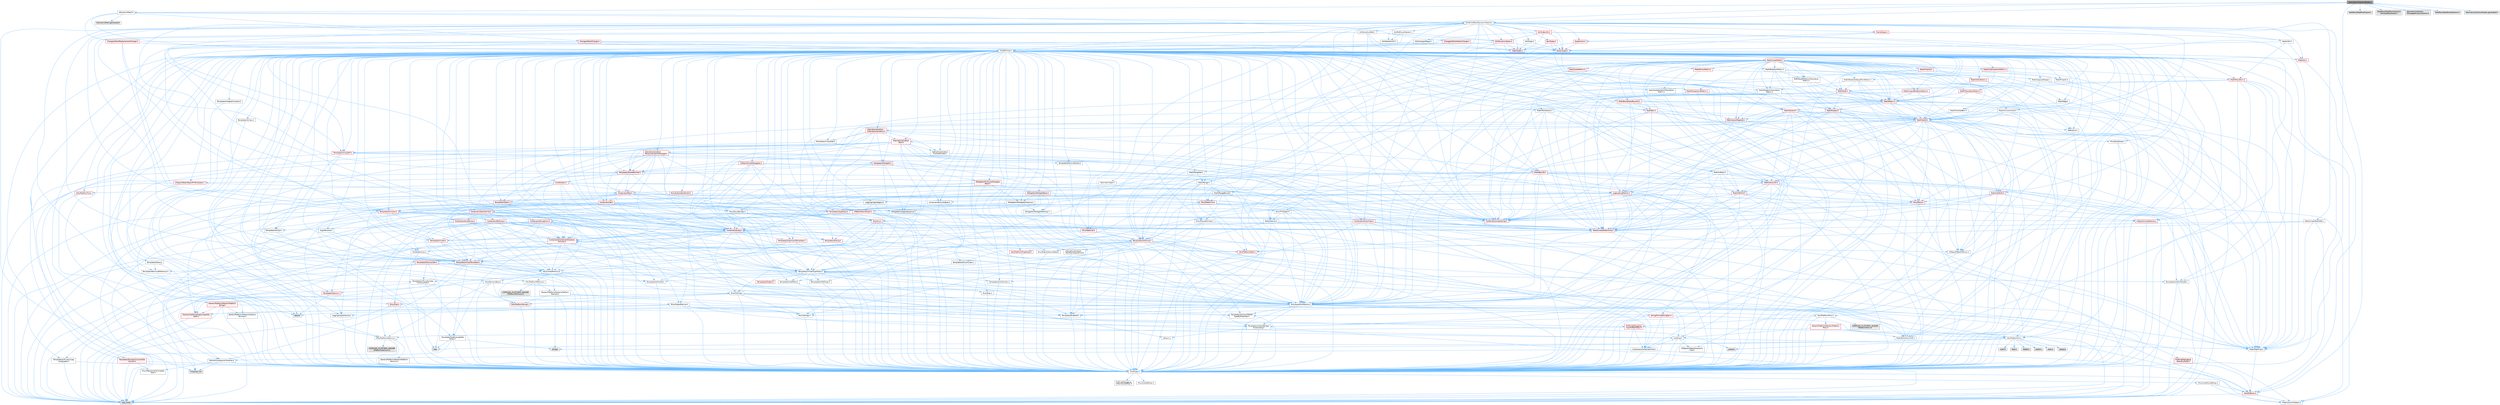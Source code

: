 digraph "GeometryCollectionNodes.h"
{
 // INTERACTIVE_SVG=YES
 // LATEX_PDF_SIZE
  bgcolor="transparent";
  edge [fontname=Helvetica,fontsize=10,labelfontname=Helvetica,labelfontsize=10];
  node [fontname=Helvetica,fontsize=10,shape=box,height=0.2,width=0.4];
  Node1 [id="Node000001",label="GeometryCollectionNodes.h",height=0.2,width=0.4,color="gray40", fillcolor="grey60", style="filled", fontcolor="black",tooltip=" "];
  Node1 -> Node2 [id="edge1_Node000001_Node000002",color="steelblue1",style="solid",tooltip=" "];
  Node2 [id="Node000002",label="CoreMinimal.h",height=0.2,width=0.4,color="grey40", fillcolor="white", style="filled",URL="$d7/d67/CoreMinimal_8h.html",tooltip=" "];
  Node2 -> Node3 [id="edge2_Node000002_Node000003",color="steelblue1",style="solid",tooltip=" "];
  Node3 [id="Node000003",label="CoreTypes.h",height=0.2,width=0.4,color="grey40", fillcolor="white", style="filled",URL="$dc/dec/CoreTypes_8h.html",tooltip=" "];
  Node3 -> Node4 [id="edge3_Node000003_Node000004",color="steelblue1",style="solid",tooltip=" "];
  Node4 [id="Node000004",label="HAL/Platform.h",height=0.2,width=0.4,color="red", fillcolor="#FFF0F0", style="filled",URL="$d9/dd0/Platform_8h.html",tooltip=" "];
  Node4 -> Node7 [id="edge4_Node000004_Node000007",color="steelblue1",style="solid",tooltip=" "];
  Node7 [id="Node000007",label="type_traits",height=0.2,width=0.4,color="grey60", fillcolor="#E0E0E0", style="filled",tooltip=" "];
  Node4 -> Node8 [id="edge5_Node000004_Node000008",color="steelblue1",style="solid",tooltip=" "];
  Node8 [id="Node000008",label="PreprocessorHelpers.h",height=0.2,width=0.4,color="grey40", fillcolor="white", style="filled",URL="$db/ddb/PreprocessorHelpers_8h.html",tooltip=" "];
  Node3 -> Node14 [id="edge6_Node000003_Node000014",color="steelblue1",style="solid",tooltip=" "];
  Node14 [id="Node000014",label="ProfilingDebugging\l/UMemoryDefines.h",height=0.2,width=0.4,color="grey40", fillcolor="white", style="filled",URL="$d2/da2/UMemoryDefines_8h.html",tooltip=" "];
  Node3 -> Node15 [id="edge7_Node000003_Node000015",color="steelblue1",style="solid",tooltip=" "];
  Node15 [id="Node000015",label="Misc/CoreMiscDefines.h",height=0.2,width=0.4,color="grey40", fillcolor="white", style="filled",URL="$da/d38/CoreMiscDefines_8h.html",tooltip=" "];
  Node15 -> Node4 [id="edge8_Node000015_Node000004",color="steelblue1",style="solid",tooltip=" "];
  Node15 -> Node8 [id="edge9_Node000015_Node000008",color="steelblue1",style="solid",tooltip=" "];
  Node3 -> Node16 [id="edge10_Node000003_Node000016",color="steelblue1",style="solid",tooltip=" "];
  Node16 [id="Node000016",label="Misc/CoreDefines.h",height=0.2,width=0.4,color="grey40", fillcolor="white", style="filled",URL="$d3/dd2/CoreDefines_8h.html",tooltip=" "];
  Node2 -> Node17 [id="edge11_Node000002_Node000017",color="steelblue1",style="solid",tooltip=" "];
  Node17 [id="Node000017",label="CoreFwd.h",height=0.2,width=0.4,color="grey40", fillcolor="white", style="filled",URL="$d1/d1e/CoreFwd_8h.html",tooltip=" "];
  Node17 -> Node3 [id="edge12_Node000017_Node000003",color="steelblue1",style="solid",tooltip=" "];
  Node17 -> Node18 [id="edge13_Node000017_Node000018",color="steelblue1",style="solid",tooltip=" "];
  Node18 [id="Node000018",label="Containers/ContainersFwd.h",height=0.2,width=0.4,color="grey40", fillcolor="white", style="filled",URL="$d4/d0a/ContainersFwd_8h.html",tooltip=" "];
  Node18 -> Node4 [id="edge14_Node000018_Node000004",color="steelblue1",style="solid",tooltip=" "];
  Node18 -> Node3 [id="edge15_Node000018_Node000003",color="steelblue1",style="solid",tooltip=" "];
  Node18 -> Node19 [id="edge16_Node000018_Node000019",color="steelblue1",style="solid",tooltip=" "];
  Node19 [id="Node000019",label="Traits/IsContiguousContainer.h",height=0.2,width=0.4,color="grey40", fillcolor="white", style="filled",URL="$d5/d3c/IsContiguousContainer_8h.html",tooltip=" "];
  Node19 -> Node3 [id="edge17_Node000019_Node000003",color="steelblue1",style="solid",tooltip=" "];
  Node19 -> Node20 [id="edge18_Node000019_Node000020",color="steelblue1",style="solid",tooltip=" "];
  Node20 [id="Node000020",label="Misc/StaticAssertComplete\lType.h",height=0.2,width=0.4,color="grey40", fillcolor="white", style="filled",URL="$d5/d4e/StaticAssertCompleteType_8h.html",tooltip=" "];
  Node19 -> Node21 [id="edge19_Node000019_Node000021",color="steelblue1",style="solid",tooltip=" "];
  Node21 [id="Node000021",label="initializer_list",height=0.2,width=0.4,color="grey60", fillcolor="#E0E0E0", style="filled",tooltip=" "];
  Node17 -> Node22 [id="edge20_Node000017_Node000022",color="steelblue1",style="solid",tooltip=" "];
  Node22 [id="Node000022",label="Math/MathFwd.h",height=0.2,width=0.4,color="grey40", fillcolor="white", style="filled",URL="$d2/d10/MathFwd_8h.html",tooltip=" "];
  Node22 -> Node4 [id="edge21_Node000022_Node000004",color="steelblue1",style="solid",tooltip=" "];
  Node17 -> Node23 [id="edge22_Node000017_Node000023",color="steelblue1",style="solid",tooltip=" "];
  Node23 [id="Node000023",label="UObject/UObjectHierarchy\lFwd.h",height=0.2,width=0.4,color="grey40", fillcolor="white", style="filled",URL="$d3/d13/UObjectHierarchyFwd_8h.html",tooltip=" "];
  Node2 -> Node23 [id="edge23_Node000002_Node000023",color="steelblue1",style="solid",tooltip=" "];
  Node2 -> Node18 [id="edge24_Node000002_Node000018",color="steelblue1",style="solid",tooltip=" "];
  Node2 -> Node24 [id="edge25_Node000002_Node000024",color="steelblue1",style="solid",tooltip=" "];
  Node24 [id="Node000024",label="Misc/VarArgs.h",height=0.2,width=0.4,color="grey40", fillcolor="white", style="filled",URL="$d5/d6f/VarArgs_8h.html",tooltip=" "];
  Node24 -> Node3 [id="edge26_Node000024_Node000003",color="steelblue1",style="solid",tooltip=" "];
  Node2 -> Node25 [id="edge27_Node000002_Node000025",color="steelblue1",style="solid",tooltip=" "];
  Node25 [id="Node000025",label="Logging/LogVerbosity.h",height=0.2,width=0.4,color="grey40", fillcolor="white", style="filled",URL="$d2/d8f/LogVerbosity_8h.html",tooltip=" "];
  Node25 -> Node3 [id="edge28_Node000025_Node000003",color="steelblue1",style="solid",tooltip=" "];
  Node2 -> Node26 [id="edge29_Node000002_Node000026",color="steelblue1",style="solid",tooltip=" "];
  Node26 [id="Node000026",label="Misc/OutputDevice.h",height=0.2,width=0.4,color="grey40", fillcolor="white", style="filled",URL="$d7/d32/OutputDevice_8h.html",tooltip=" "];
  Node26 -> Node17 [id="edge30_Node000026_Node000017",color="steelblue1",style="solid",tooltip=" "];
  Node26 -> Node3 [id="edge31_Node000026_Node000003",color="steelblue1",style="solid",tooltip=" "];
  Node26 -> Node25 [id="edge32_Node000026_Node000025",color="steelblue1",style="solid",tooltip=" "];
  Node26 -> Node24 [id="edge33_Node000026_Node000024",color="steelblue1",style="solid",tooltip=" "];
  Node26 -> Node27 [id="edge34_Node000026_Node000027",color="steelblue1",style="solid",tooltip=" "];
  Node27 [id="Node000027",label="Templates/IsArrayOrRefOf\lTypeByPredicate.h",height=0.2,width=0.4,color="grey40", fillcolor="white", style="filled",URL="$d6/da1/IsArrayOrRefOfTypeByPredicate_8h.html",tooltip=" "];
  Node27 -> Node3 [id="edge35_Node000027_Node000003",color="steelblue1",style="solid",tooltip=" "];
  Node26 -> Node28 [id="edge36_Node000026_Node000028",color="steelblue1",style="solid",tooltip=" "];
  Node28 [id="Node000028",label="Templates/IsValidVariadic\lFunctionArg.h",height=0.2,width=0.4,color="grey40", fillcolor="white", style="filled",URL="$d0/dc8/IsValidVariadicFunctionArg_8h.html",tooltip=" "];
  Node28 -> Node3 [id="edge37_Node000028_Node000003",color="steelblue1",style="solid",tooltip=" "];
  Node28 -> Node29 [id="edge38_Node000028_Node000029",color="steelblue1",style="solid",tooltip=" "];
  Node29 [id="Node000029",label="IsEnum.h",height=0.2,width=0.4,color="grey40", fillcolor="white", style="filled",URL="$d4/de5/IsEnum_8h.html",tooltip=" "];
  Node28 -> Node7 [id="edge39_Node000028_Node000007",color="steelblue1",style="solid",tooltip=" "];
  Node26 -> Node30 [id="edge40_Node000026_Node000030",color="steelblue1",style="solid",tooltip=" "];
  Node30 [id="Node000030",label="Traits/IsCharEncodingCompatible\lWith.h",height=0.2,width=0.4,color="red", fillcolor="#FFF0F0", style="filled",URL="$df/dd1/IsCharEncodingCompatibleWith_8h.html",tooltip=" "];
  Node30 -> Node7 [id="edge41_Node000030_Node000007",color="steelblue1",style="solid",tooltip=" "];
  Node2 -> Node32 [id="edge42_Node000002_Node000032",color="steelblue1",style="solid",tooltip=" "];
  Node32 [id="Node000032",label="HAL/PlatformCrt.h",height=0.2,width=0.4,color="grey40", fillcolor="white", style="filled",URL="$d8/d75/PlatformCrt_8h.html",tooltip=" "];
  Node32 -> Node33 [id="edge43_Node000032_Node000033",color="steelblue1",style="solid",tooltip=" "];
  Node33 [id="Node000033",label="new",height=0.2,width=0.4,color="grey60", fillcolor="#E0E0E0", style="filled",tooltip=" "];
  Node32 -> Node34 [id="edge44_Node000032_Node000034",color="steelblue1",style="solid",tooltip=" "];
  Node34 [id="Node000034",label="wchar.h",height=0.2,width=0.4,color="grey60", fillcolor="#E0E0E0", style="filled",tooltip=" "];
  Node32 -> Node35 [id="edge45_Node000032_Node000035",color="steelblue1",style="solid",tooltip=" "];
  Node35 [id="Node000035",label="stddef.h",height=0.2,width=0.4,color="grey60", fillcolor="#E0E0E0", style="filled",tooltip=" "];
  Node32 -> Node36 [id="edge46_Node000032_Node000036",color="steelblue1",style="solid",tooltip=" "];
  Node36 [id="Node000036",label="stdlib.h",height=0.2,width=0.4,color="grey60", fillcolor="#E0E0E0", style="filled",tooltip=" "];
  Node32 -> Node37 [id="edge47_Node000032_Node000037",color="steelblue1",style="solid",tooltip=" "];
  Node37 [id="Node000037",label="stdio.h",height=0.2,width=0.4,color="grey60", fillcolor="#E0E0E0", style="filled",tooltip=" "];
  Node32 -> Node38 [id="edge48_Node000032_Node000038",color="steelblue1",style="solid",tooltip=" "];
  Node38 [id="Node000038",label="stdarg.h",height=0.2,width=0.4,color="grey60", fillcolor="#E0E0E0", style="filled",tooltip=" "];
  Node32 -> Node39 [id="edge49_Node000032_Node000039",color="steelblue1",style="solid",tooltip=" "];
  Node39 [id="Node000039",label="math.h",height=0.2,width=0.4,color="grey60", fillcolor="#E0E0E0", style="filled",tooltip=" "];
  Node32 -> Node40 [id="edge50_Node000032_Node000040",color="steelblue1",style="solid",tooltip=" "];
  Node40 [id="Node000040",label="float.h",height=0.2,width=0.4,color="grey60", fillcolor="#E0E0E0", style="filled",tooltip=" "];
  Node32 -> Node41 [id="edge51_Node000032_Node000041",color="steelblue1",style="solid",tooltip=" "];
  Node41 [id="Node000041",label="string.h",height=0.2,width=0.4,color="grey60", fillcolor="#E0E0E0", style="filled",tooltip=" "];
  Node2 -> Node42 [id="edge52_Node000002_Node000042",color="steelblue1",style="solid",tooltip=" "];
  Node42 [id="Node000042",label="HAL/PlatformMisc.h",height=0.2,width=0.4,color="grey40", fillcolor="white", style="filled",URL="$d0/df5/PlatformMisc_8h.html",tooltip=" "];
  Node42 -> Node3 [id="edge53_Node000042_Node000003",color="steelblue1",style="solid",tooltip=" "];
  Node42 -> Node43 [id="edge54_Node000042_Node000043",color="steelblue1",style="solid",tooltip=" "];
  Node43 [id="Node000043",label="GenericPlatform/GenericPlatform\lMisc.h",height=0.2,width=0.4,color="red", fillcolor="#FFF0F0", style="filled",URL="$db/d9a/GenericPlatformMisc_8h.html",tooltip=" "];
  Node43 -> Node17 [id="edge55_Node000043_Node000017",color="steelblue1",style="solid",tooltip=" "];
  Node43 -> Node3 [id="edge56_Node000043_Node000003",color="steelblue1",style="solid",tooltip=" "];
  Node43 -> Node32 [id="edge57_Node000043_Node000032",color="steelblue1",style="solid",tooltip=" "];
  Node43 -> Node47 [id="edge58_Node000043_Node000047",color="steelblue1",style="solid",tooltip=" "];
  Node47 [id="Node000047",label="Math/NumericLimits.h",height=0.2,width=0.4,color="grey40", fillcolor="white", style="filled",URL="$df/d1b/NumericLimits_8h.html",tooltip=" "];
  Node47 -> Node3 [id="edge59_Node000047_Node000003",color="steelblue1",style="solid",tooltip=" "];
  Node42 -> Node52 [id="edge60_Node000042_Node000052",color="steelblue1",style="solid",tooltip=" "];
  Node52 [id="Node000052",label="COMPILED_PLATFORM_HEADER\l(PlatformMisc.h)",height=0.2,width=0.4,color="grey60", fillcolor="#E0E0E0", style="filled",tooltip=" "];
  Node42 -> Node53 [id="edge61_Node000042_Node000053",color="steelblue1",style="solid",tooltip=" "];
  Node53 [id="Node000053",label="ProfilingDebugging\l/CpuProfilerTrace.h",height=0.2,width=0.4,color="red", fillcolor="#FFF0F0", style="filled",URL="$da/dcb/CpuProfilerTrace_8h.html",tooltip=" "];
  Node53 -> Node3 [id="edge62_Node000053_Node000003",color="steelblue1",style="solid",tooltip=" "];
  Node53 -> Node18 [id="edge63_Node000053_Node000018",color="steelblue1",style="solid",tooltip=" "];
  Node53 -> Node54 [id="edge64_Node000053_Node000054",color="steelblue1",style="solid",tooltip=" "];
  Node54 [id="Node000054",label="HAL/PlatformAtomics.h",height=0.2,width=0.4,color="grey40", fillcolor="white", style="filled",URL="$d3/d36/PlatformAtomics_8h.html",tooltip=" "];
  Node54 -> Node3 [id="edge65_Node000054_Node000003",color="steelblue1",style="solid",tooltip=" "];
  Node54 -> Node55 [id="edge66_Node000054_Node000055",color="steelblue1",style="solid",tooltip=" "];
  Node55 [id="Node000055",label="GenericPlatform/GenericPlatform\lAtomics.h",height=0.2,width=0.4,color="grey40", fillcolor="white", style="filled",URL="$da/d72/GenericPlatformAtomics_8h.html",tooltip=" "];
  Node55 -> Node3 [id="edge67_Node000055_Node000003",color="steelblue1",style="solid",tooltip=" "];
  Node54 -> Node56 [id="edge68_Node000054_Node000056",color="steelblue1",style="solid",tooltip=" "];
  Node56 [id="Node000056",label="COMPILED_PLATFORM_HEADER\l(PlatformAtomics.h)",height=0.2,width=0.4,color="grey60", fillcolor="#E0E0E0", style="filled",tooltip=" "];
  Node53 -> Node8 [id="edge69_Node000053_Node000008",color="steelblue1",style="solid",tooltip=" "];
  Node2 -> Node61 [id="edge70_Node000002_Node000061",color="steelblue1",style="solid",tooltip=" "];
  Node61 [id="Node000061",label="Misc/AssertionMacros.h",height=0.2,width=0.4,color="grey40", fillcolor="white", style="filled",URL="$d0/dfa/AssertionMacros_8h.html",tooltip=" "];
  Node61 -> Node3 [id="edge71_Node000061_Node000003",color="steelblue1",style="solid",tooltip=" "];
  Node61 -> Node4 [id="edge72_Node000061_Node000004",color="steelblue1",style="solid",tooltip=" "];
  Node61 -> Node42 [id="edge73_Node000061_Node000042",color="steelblue1",style="solid",tooltip=" "];
  Node61 -> Node8 [id="edge74_Node000061_Node000008",color="steelblue1",style="solid",tooltip=" "];
  Node61 -> Node62 [id="edge75_Node000061_Node000062",color="steelblue1",style="solid",tooltip=" "];
  Node62 [id="Node000062",label="Templates/EnableIf.h",height=0.2,width=0.4,color="grey40", fillcolor="white", style="filled",URL="$d7/d60/EnableIf_8h.html",tooltip=" "];
  Node62 -> Node3 [id="edge76_Node000062_Node000003",color="steelblue1",style="solid",tooltip=" "];
  Node61 -> Node27 [id="edge77_Node000061_Node000027",color="steelblue1",style="solid",tooltip=" "];
  Node61 -> Node28 [id="edge78_Node000061_Node000028",color="steelblue1",style="solid",tooltip=" "];
  Node61 -> Node30 [id="edge79_Node000061_Node000030",color="steelblue1",style="solid",tooltip=" "];
  Node61 -> Node24 [id="edge80_Node000061_Node000024",color="steelblue1",style="solid",tooltip=" "];
  Node61 -> Node63 [id="edge81_Node000061_Node000063",color="steelblue1",style="solid",tooltip=" "];
  Node63 [id="Node000063",label="String/FormatStringSan.h",height=0.2,width=0.4,color="red", fillcolor="#FFF0F0", style="filled",URL="$d3/d8b/FormatStringSan_8h.html",tooltip=" "];
  Node63 -> Node7 [id="edge82_Node000063_Node000007",color="steelblue1",style="solid",tooltip=" "];
  Node63 -> Node3 [id="edge83_Node000063_Node000003",color="steelblue1",style="solid",tooltip=" "];
  Node63 -> Node28 [id="edge84_Node000063_Node000028",color="steelblue1",style="solid",tooltip=" "];
  Node63 -> Node18 [id="edge85_Node000063_Node000018",color="steelblue1",style="solid",tooltip=" "];
  Node61 -> Node69 [id="edge86_Node000061_Node000069",color="steelblue1",style="solid",tooltip=" "];
  Node69 [id="Node000069",label="atomic",height=0.2,width=0.4,color="grey60", fillcolor="#E0E0E0", style="filled",tooltip=" "];
  Node2 -> Node70 [id="edge87_Node000002_Node000070",color="steelblue1",style="solid",tooltip=" "];
  Node70 [id="Node000070",label="Templates/IsPointer.h",height=0.2,width=0.4,color="grey40", fillcolor="white", style="filled",URL="$d7/d05/IsPointer_8h.html",tooltip=" "];
  Node70 -> Node3 [id="edge88_Node000070_Node000003",color="steelblue1",style="solid",tooltip=" "];
  Node2 -> Node71 [id="edge89_Node000002_Node000071",color="steelblue1",style="solid",tooltip=" "];
  Node71 [id="Node000071",label="HAL/PlatformMemory.h",height=0.2,width=0.4,color="grey40", fillcolor="white", style="filled",URL="$de/d68/PlatformMemory_8h.html",tooltip=" "];
  Node71 -> Node3 [id="edge90_Node000071_Node000003",color="steelblue1",style="solid",tooltip=" "];
  Node71 -> Node72 [id="edge91_Node000071_Node000072",color="steelblue1",style="solid",tooltip=" "];
  Node72 [id="Node000072",label="GenericPlatform/GenericPlatform\lMemory.h",height=0.2,width=0.4,color="grey40", fillcolor="white", style="filled",URL="$dd/d22/GenericPlatformMemory_8h.html",tooltip=" "];
  Node72 -> Node17 [id="edge92_Node000072_Node000017",color="steelblue1",style="solid",tooltip=" "];
  Node72 -> Node3 [id="edge93_Node000072_Node000003",color="steelblue1",style="solid",tooltip=" "];
  Node72 -> Node73 [id="edge94_Node000072_Node000073",color="steelblue1",style="solid",tooltip=" "];
  Node73 [id="Node000073",label="HAL/PlatformString.h",height=0.2,width=0.4,color="red", fillcolor="#FFF0F0", style="filled",URL="$db/db5/PlatformString_8h.html",tooltip=" "];
  Node73 -> Node3 [id="edge95_Node000073_Node000003",color="steelblue1",style="solid",tooltip=" "];
  Node72 -> Node41 [id="edge96_Node000072_Node000041",color="steelblue1",style="solid",tooltip=" "];
  Node72 -> Node34 [id="edge97_Node000072_Node000034",color="steelblue1",style="solid",tooltip=" "];
  Node71 -> Node75 [id="edge98_Node000071_Node000075",color="steelblue1",style="solid",tooltip=" "];
  Node75 [id="Node000075",label="COMPILED_PLATFORM_HEADER\l(PlatformMemory.h)",height=0.2,width=0.4,color="grey60", fillcolor="#E0E0E0", style="filled",tooltip=" "];
  Node2 -> Node54 [id="edge99_Node000002_Node000054",color="steelblue1",style="solid",tooltip=" "];
  Node2 -> Node76 [id="edge100_Node000002_Node000076",color="steelblue1",style="solid",tooltip=" "];
  Node76 [id="Node000076",label="Misc/Exec.h",height=0.2,width=0.4,color="grey40", fillcolor="white", style="filled",URL="$de/ddb/Exec_8h.html",tooltip=" "];
  Node76 -> Node3 [id="edge101_Node000076_Node000003",color="steelblue1",style="solid",tooltip=" "];
  Node76 -> Node61 [id="edge102_Node000076_Node000061",color="steelblue1",style="solid",tooltip=" "];
  Node2 -> Node77 [id="edge103_Node000002_Node000077",color="steelblue1",style="solid",tooltip=" "];
  Node77 [id="Node000077",label="HAL/MemoryBase.h",height=0.2,width=0.4,color="grey40", fillcolor="white", style="filled",URL="$d6/d9f/MemoryBase_8h.html",tooltip=" "];
  Node77 -> Node3 [id="edge104_Node000077_Node000003",color="steelblue1",style="solid",tooltip=" "];
  Node77 -> Node54 [id="edge105_Node000077_Node000054",color="steelblue1",style="solid",tooltip=" "];
  Node77 -> Node32 [id="edge106_Node000077_Node000032",color="steelblue1",style="solid",tooltip=" "];
  Node77 -> Node76 [id="edge107_Node000077_Node000076",color="steelblue1",style="solid",tooltip=" "];
  Node77 -> Node26 [id="edge108_Node000077_Node000026",color="steelblue1",style="solid",tooltip=" "];
  Node77 -> Node78 [id="edge109_Node000077_Node000078",color="steelblue1",style="solid",tooltip=" "];
  Node78 [id="Node000078",label="Templates/Atomic.h",height=0.2,width=0.4,color="red", fillcolor="#FFF0F0", style="filled",URL="$d3/d91/Atomic_8h.html",tooltip=" "];
  Node78 -> Node69 [id="edge110_Node000078_Node000069",color="steelblue1",style="solid",tooltip=" "];
  Node2 -> Node87 [id="edge111_Node000002_Node000087",color="steelblue1",style="solid",tooltip=" "];
  Node87 [id="Node000087",label="HAL/UnrealMemory.h",height=0.2,width=0.4,color="grey40", fillcolor="white", style="filled",URL="$d9/d96/UnrealMemory_8h.html",tooltip=" "];
  Node87 -> Node3 [id="edge112_Node000087_Node000003",color="steelblue1",style="solid",tooltip=" "];
  Node87 -> Node72 [id="edge113_Node000087_Node000072",color="steelblue1",style="solid",tooltip=" "];
  Node87 -> Node77 [id="edge114_Node000087_Node000077",color="steelblue1",style="solid",tooltip=" "];
  Node87 -> Node71 [id="edge115_Node000087_Node000071",color="steelblue1",style="solid",tooltip=" "];
  Node87 -> Node88 [id="edge116_Node000087_Node000088",color="steelblue1",style="solid",tooltip=" "];
  Node88 [id="Node000088",label="ProfilingDebugging\l/MemoryTrace.h",height=0.2,width=0.4,color="red", fillcolor="#FFF0F0", style="filled",URL="$da/dd7/MemoryTrace_8h.html",tooltip=" "];
  Node88 -> Node4 [id="edge117_Node000088_Node000004",color="steelblue1",style="solid",tooltip=" "];
  Node87 -> Node70 [id="edge118_Node000087_Node000070",color="steelblue1",style="solid",tooltip=" "];
  Node2 -> Node89 [id="edge119_Node000002_Node000089",color="steelblue1",style="solid",tooltip=" "];
  Node89 [id="Node000089",label="Templates/IsArithmetic.h",height=0.2,width=0.4,color="grey40", fillcolor="white", style="filled",URL="$d2/d5d/IsArithmetic_8h.html",tooltip=" "];
  Node89 -> Node3 [id="edge120_Node000089_Node000003",color="steelblue1",style="solid",tooltip=" "];
  Node2 -> Node83 [id="edge121_Node000002_Node000083",color="steelblue1",style="solid",tooltip=" "];
  Node83 [id="Node000083",label="Templates/AndOrNot.h",height=0.2,width=0.4,color="grey40", fillcolor="white", style="filled",URL="$db/d0a/AndOrNot_8h.html",tooltip=" "];
  Node83 -> Node3 [id="edge122_Node000083_Node000003",color="steelblue1",style="solid",tooltip=" "];
  Node2 -> Node90 [id="edge123_Node000002_Node000090",color="steelblue1",style="solid",tooltip=" "];
  Node90 [id="Node000090",label="Templates/IsPODType.h",height=0.2,width=0.4,color="grey40", fillcolor="white", style="filled",URL="$d7/db1/IsPODType_8h.html",tooltip=" "];
  Node90 -> Node3 [id="edge124_Node000090_Node000003",color="steelblue1",style="solid",tooltip=" "];
  Node2 -> Node91 [id="edge125_Node000002_Node000091",color="steelblue1",style="solid",tooltip=" "];
  Node91 [id="Node000091",label="Templates/IsUECoreType.h",height=0.2,width=0.4,color="grey40", fillcolor="white", style="filled",URL="$d1/db8/IsUECoreType_8h.html",tooltip=" "];
  Node91 -> Node3 [id="edge126_Node000091_Node000003",color="steelblue1",style="solid",tooltip=" "];
  Node91 -> Node7 [id="edge127_Node000091_Node000007",color="steelblue1",style="solid",tooltip=" "];
  Node2 -> Node84 [id="edge128_Node000002_Node000084",color="steelblue1",style="solid",tooltip=" "];
  Node84 [id="Node000084",label="Templates/IsTriviallyCopy\lConstructible.h",height=0.2,width=0.4,color="grey40", fillcolor="white", style="filled",URL="$d3/d78/IsTriviallyCopyConstructible_8h.html",tooltip=" "];
  Node84 -> Node3 [id="edge129_Node000084_Node000003",color="steelblue1",style="solid",tooltip=" "];
  Node84 -> Node7 [id="edge130_Node000084_Node000007",color="steelblue1",style="solid",tooltip=" "];
  Node2 -> Node92 [id="edge131_Node000002_Node000092",color="steelblue1",style="solid",tooltip=" "];
  Node92 [id="Node000092",label="Templates/UnrealTypeTraits.h",height=0.2,width=0.4,color="grey40", fillcolor="white", style="filled",URL="$d2/d2d/UnrealTypeTraits_8h.html",tooltip=" "];
  Node92 -> Node3 [id="edge132_Node000092_Node000003",color="steelblue1",style="solid",tooltip=" "];
  Node92 -> Node70 [id="edge133_Node000092_Node000070",color="steelblue1",style="solid",tooltip=" "];
  Node92 -> Node61 [id="edge134_Node000092_Node000061",color="steelblue1",style="solid",tooltip=" "];
  Node92 -> Node83 [id="edge135_Node000092_Node000083",color="steelblue1",style="solid",tooltip=" "];
  Node92 -> Node62 [id="edge136_Node000092_Node000062",color="steelblue1",style="solid",tooltip=" "];
  Node92 -> Node89 [id="edge137_Node000092_Node000089",color="steelblue1",style="solid",tooltip=" "];
  Node92 -> Node29 [id="edge138_Node000092_Node000029",color="steelblue1",style="solid",tooltip=" "];
  Node92 -> Node93 [id="edge139_Node000092_Node000093",color="steelblue1",style="solid",tooltip=" "];
  Node93 [id="Node000093",label="Templates/Models.h",height=0.2,width=0.4,color="red", fillcolor="#FFF0F0", style="filled",URL="$d3/d0c/Models_8h.html",tooltip=" "];
  Node92 -> Node90 [id="edge140_Node000092_Node000090",color="steelblue1",style="solid",tooltip=" "];
  Node92 -> Node91 [id="edge141_Node000092_Node000091",color="steelblue1",style="solid",tooltip=" "];
  Node92 -> Node84 [id="edge142_Node000092_Node000084",color="steelblue1",style="solid",tooltip=" "];
  Node2 -> Node62 [id="edge143_Node000002_Node000062",color="steelblue1",style="solid",tooltip=" "];
  Node2 -> Node94 [id="edge144_Node000002_Node000094",color="steelblue1",style="solid",tooltip=" "];
  Node94 [id="Node000094",label="Templates/RemoveReference.h",height=0.2,width=0.4,color="grey40", fillcolor="white", style="filled",URL="$da/dbe/RemoveReference_8h.html",tooltip=" "];
  Node94 -> Node3 [id="edge145_Node000094_Node000003",color="steelblue1",style="solid",tooltip=" "];
  Node2 -> Node95 [id="edge146_Node000002_Node000095",color="steelblue1",style="solid",tooltip=" "];
  Node95 [id="Node000095",label="Templates/IntegralConstant.h",height=0.2,width=0.4,color="grey40", fillcolor="white", style="filled",URL="$db/d1b/IntegralConstant_8h.html",tooltip=" "];
  Node95 -> Node3 [id="edge147_Node000095_Node000003",color="steelblue1",style="solid",tooltip=" "];
  Node2 -> Node96 [id="edge148_Node000002_Node000096",color="steelblue1",style="solid",tooltip=" "];
  Node96 [id="Node000096",label="Templates/IsClass.h",height=0.2,width=0.4,color="grey40", fillcolor="white", style="filled",URL="$db/dcb/IsClass_8h.html",tooltip=" "];
  Node96 -> Node3 [id="edge149_Node000096_Node000003",color="steelblue1",style="solid",tooltip=" "];
  Node2 -> Node97 [id="edge150_Node000002_Node000097",color="steelblue1",style="solid",tooltip=" "];
  Node97 [id="Node000097",label="Templates/TypeCompatible\lBytes.h",height=0.2,width=0.4,color="grey40", fillcolor="white", style="filled",URL="$df/d0a/TypeCompatibleBytes_8h.html",tooltip=" "];
  Node97 -> Node3 [id="edge151_Node000097_Node000003",color="steelblue1",style="solid",tooltip=" "];
  Node97 -> Node41 [id="edge152_Node000097_Node000041",color="steelblue1",style="solid",tooltip=" "];
  Node97 -> Node33 [id="edge153_Node000097_Node000033",color="steelblue1",style="solid",tooltip=" "];
  Node97 -> Node7 [id="edge154_Node000097_Node000007",color="steelblue1",style="solid",tooltip=" "];
  Node2 -> Node19 [id="edge155_Node000002_Node000019",color="steelblue1",style="solid",tooltip=" "];
  Node2 -> Node98 [id="edge156_Node000002_Node000098",color="steelblue1",style="solid",tooltip=" "];
  Node98 [id="Node000098",label="Templates/UnrealTemplate.h",height=0.2,width=0.4,color="red", fillcolor="#FFF0F0", style="filled",URL="$d4/d24/UnrealTemplate_8h.html",tooltip=" "];
  Node98 -> Node3 [id="edge157_Node000098_Node000003",color="steelblue1",style="solid",tooltip=" "];
  Node98 -> Node70 [id="edge158_Node000098_Node000070",color="steelblue1",style="solid",tooltip=" "];
  Node98 -> Node87 [id="edge159_Node000098_Node000087",color="steelblue1",style="solid",tooltip=" "];
  Node98 -> Node92 [id="edge160_Node000098_Node000092",color="steelblue1",style="solid",tooltip=" "];
  Node98 -> Node94 [id="edge161_Node000098_Node000094",color="steelblue1",style="solid",tooltip=" "];
  Node98 -> Node97 [id="edge162_Node000098_Node000097",color="steelblue1",style="solid",tooltip=" "];
  Node98 -> Node19 [id="edge163_Node000098_Node000019",color="steelblue1",style="solid",tooltip=" "];
  Node98 -> Node7 [id="edge164_Node000098_Node000007",color="steelblue1",style="solid",tooltip=" "];
  Node2 -> Node47 [id="edge165_Node000002_Node000047",color="steelblue1",style="solid",tooltip=" "];
  Node2 -> Node102 [id="edge166_Node000002_Node000102",color="steelblue1",style="solid",tooltip=" "];
  Node102 [id="Node000102",label="HAL/PlatformMath.h",height=0.2,width=0.4,color="red", fillcolor="#FFF0F0", style="filled",URL="$dc/d53/PlatformMath_8h.html",tooltip=" "];
  Node102 -> Node3 [id="edge167_Node000102_Node000003",color="steelblue1",style="solid",tooltip=" "];
  Node2 -> Node85 [id="edge168_Node000002_Node000085",color="steelblue1",style="solid",tooltip=" "];
  Node85 [id="Node000085",label="Templates/IsTriviallyCopy\lAssignable.h",height=0.2,width=0.4,color="grey40", fillcolor="white", style="filled",URL="$d2/df2/IsTriviallyCopyAssignable_8h.html",tooltip=" "];
  Node85 -> Node3 [id="edge169_Node000085_Node000003",color="steelblue1",style="solid",tooltip=" "];
  Node85 -> Node7 [id="edge170_Node000085_Node000007",color="steelblue1",style="solid",tooltip=" "];
  Node2 -> Node110 [id="edge171_Node000002_Node000110",color="steelblue1",style="solid",tooltip=" "];
  Node110 [id="Node000110",label="Templates/MemoryOps.h",height=0.2,width=0.4,color="red", fillcolor="#FFF0F0", style="filled",URL="$db/dea/MemoryOps_8h.html",tooltip=" "];
  Node110 -> Node3 [id="edge172_Node000110_Node000003",color="steelblue1",style="solid",tooltip=" "];
  Node110 -> Node87 [id="edge173_Node000110_Node000087",color="steelblue1",style="solid",tooltip=" "];
  Node110 -> Node85 [id="edge174_Node000110_Node000085",color="steelblue1",style="solid",tooltip=" "];
  Node110 -> Node84 [id="edge175_Node000110_Node000084",color="steelblue1",style="solid",tooltip=" "];
  Node110 -> Node92 [id="edge176_Node000110_Node000092",color="steelblue1",style="solid",tooltip=" "];
  Node110 -> Node33 [id="edge177_Node000110_Node000033",color="steelblue1",style="solid",tooltip=" "];
  Node110 -> Node7 [id="edge178_Node000110_Node000007",color="steelblue1",style="solid",tooltip=" "];
  Node2 -> Node111 [id="edge179_Node000002_Node000111",color="steelblue1",style="solid",tooltip=" "];
  Node111 [id="Node000111",label="Containers/ContainerAllocation\lPolicies.h",height=0.2,width=0.4,color="red", fillcolor="#FFF0F0", style="filled",URL="$d7/dff/ContainerAllocationPolicies_8h.html",tooltip=" "];
  Node111 -> Node3 [id="edge180_Node000111_Node000003",color="steelblue1",style="solid",tooltip=" "];
  Node111 -> Node111 [id="edge181_Node000111_Node000111",color="steelblue1",style="solid",tooltip=" "];
  Node111 -> Node102 [id="edge182_Node000111_Node000102",color="steelblue1",style="solid",tooltip=" "];
  Node111 -> Node87 [id="edge183_Node000111_Node000087",color="steelblue1",style="solid",tooltip=" "];
  Node111 -> Node47 [id="edge184_Node000111_Node000047",color="steelblue1",style="solid",tooltip=" "];
  Node111 -> Node61 [id="edge185_Node000111_Node000061",color="steelblue1",style="solid",tooltip=" "];
  Node111 -> Node110 [id="edge186_Node000111_Node000110",color="steelblue1",style="solid",tooltip=" "];
  Node111 -> Node97 [id="edge187_Node000111_Node000097",color="steelblue1",style="solid",tooltip=" "];
  Node111 -> Node7 [id="edge188_Node000111_Node000007",color="steelblue1",style="solid",tooltip=" "];
  Node2 -> Node114 [id="edge189_Node000002_Node000114",color="steelblue1",style="solid",tooltip=" "];
  Node114 [id="Node000114",label="Templates/IsEnumClass.h",height=0.2,width=0.4,color="grey40", fillcolor="white", style="filled",URL="$d7/d15/IsEnumClass_8h.html",tooltip=" "];
  Node114 -> Node3 [id="edge190_Node000114_Node000003",color="steelblue1",style="solid",tooltip=" "];
  Node114 -> Node83 [id="edge191_Node000114_Node000083",color="steelblue1",style="solid",tooltip=" "];
  Node2 -> Node115 [id="edge192_Node000002_Node000115",color="steelblue1",style="solid",tooltip=" "];
  Node115 [id="Node000115",label="HAL/PlatformProperties.h",height=0.2,width=0.4,color="red", fillcolor="#FFF0F0", style="filled",URL="$d9/db0/PlatformProperties_8h.html",tooltip=" "];
  Node115 -> Node3 [id="edge193_Node000115_Node000003",color="steelblue1",style="solid",tooltip=" "];
  Node2 -> Node118 [id="edge194_Node000002_Node000118",color="steelblue1",style="solid",tooltip=" "];
  Node118 [id="Node000118",label="Misc/EngineVersionBase.h",height=0.2,width=0.4,color="grey40", fillcolor="white", style="filled",URL="$d5/d2b/EngineVersionBase_8h.html",tooltip=" "];
  Node118 -> Node3 [id="edge195_Node000118_Node000003",color="steelblue1",style="solid",tooltip=" "];
  Node2 -> Node119 [id="edge196_Node000002_Node000119",color="steelblue1",style="solid",tooltip=" "];
  Node119 [id="Node000119",label="Internationalization\l/TextNamespaceFwd.h",height=0.2,width=0.4,color="grey40", fillcolor="white", style="filled",URL="$d8/d97/TextNamespaceFwd_8h.html",tooltip=" "];
  Node119 -> Node3 [id="edge197_Node000119_Node000003",color="steelblue1",style="solid",tooltip=" "];
  Node2 -> Node120 [id="edge198_Node000002_Node000120",color="steelblue1",style="solid",tooltip=" "];
  Node120 [id="Node000120",label="Serialization/Archive.h",height=0.2,width=0.4,color="red", fillcolor="#FFF0F0", style="filled",URL="$d7/d3b/Archive_8h.html",tooltip=" "];
  Node120 -> Node17 [id="edge199_Node000120_Node000017",color="steelblue1",style="solid",tooltip=" "];
  Node120 -> Node3 [id="edge200_Node000120_Node000003",color="steelblue1",style="solid",tooltip=" "];
  Node120 -> Node115 [id="edge201_Node000120_Node000115",color="steelblue1",style="solid",tooltip=" "];
  Node120 -> Node119 [id="edge202_Node000120_Node000119",color="steelblue1",style="solid",tooltip=" "];
  Node120 -> Node22 [id="edge203_Node000120_Node000022",color="steelblue1",style="solid",tooltip=" "];
  Node120 -> Node61 [id="edge204_Node000120_Node000061",color="steelblue1",style="solid",tooltip=" "];
  Node120 -> Node118 [id="edge205_Node000120_Node000118",color="steelblue1",style="solid",tooltip=" "];
  Node120 -> Node24 [id="edge206_Node000120_Node000024",color="steelblue1",style="solid",tooltip=" "];
  Node120 -> Node62 [id="edge207_Node000120_Node000062",color="steelblue1",style="solid",tooltip=" "];
  Node120 -> Node27 [id="edge208_Node000120_Node000027",color="steelblue1",style="solid",tooltip=" "];
  Node120 -> Node114 [id="edge209_Node000120_Node000114",color="steelblue1",style="solid",tooltip=" "];
  Node120 -> Node28 [id="edge210_Node000120_Node000028",color="steelblue1",style="solid",tooltip=" "];
  Node120 -> Node98 [id="edge211_Node000120_Node000098",color="steelblue1",style="solid",tooltip=" "];
  Node120 -> Node30 [id="edge212_Node000120_Node000030",color="steelblue1",style="solid",tooltip=" "];
  Node120 -> Node123 [id="edge213_Node000120_Node000123",color="steelblue1",style="solid",tooltip=" "];
  Node123 [id="Node000123",label="UObject/ObjectVersion.h",height=0.2,width=0.4,color="grey40", fillcolor="white", style="filled",URL="$da/d63/ObjectVersion_8h.html",tooltip=" "];
  Node123 -> Node3 [id="edge214_Node000123_Node000003",color="steelblue1",style="solid",tooltip=" "];
  Node2 -> Node124 [id="edge215_Node000002_Node000124",color="steelblue1",style="solid",tooltip=" "];
  Node124 [id="Node000124",label="Templates/Less.h",height=0.2,width=0.4,color="grey40", fillcolor="white", style="filled",URL="$de/dc8/Less_8h.html",tooltip=" "];
  Node124 -> Node3 [id="edge216_Node000124_Node000003",color="steelblue1",style="solid",tooltip=" "];
  Node124 -> Node98 [id="edge217_Node000124_Node000098",color="steelblue1",style="solid",tooltip=" "];
  Node2 -> Node125 [id="edge218_Node000002_Node000125",color="steelblue1",style="solid",tooltip=" "];
  Node125 [id="Node000125",label="Templates/Sorting.h",height=0.2,width=0.4,color="red", fillcolor="#FFF0F0", style="filled",URL="$d3/d9e/Sorting_8h.html",tooltip=" "];
  Node125 -> Node3 [id="edge219_Node000125_Node000003",color="steelblue1",style="solid",tooltip=" "];
  Node125 -> Node102 [id="edge220_Node000125_Node000102",color="steelblue1",style="solid",tooltip=" "];
  Node125 -> Node124 [id="edge221_Node000125_Node000124",color="steelblue1",style="solid",tooltip=" "];
  Node2 -> Node136 [id="edge222_Node000002_Node000136",color="steelblue1",style="solid",tooltip=" "];
  Node136 [id="Node000136",label="Misc/Char.h",height=0.2,width=0.4,color="red", fillcolor="#FFF0F0", style="filled",URL="$d0/d58/Char_8h.html",tooltip=" "];
  Node136 -> Node3 [id="edge223_Node000136_Node000003",color="steelblue1",style="solid",tooltip=" "];
  Node136 -> Node7 [id="edge224_Node000136_Node000007",color="steelblue1",style="solid",tooltip=" "];
  Node2 -> Node139 [id="edge225_Node000002_Node000139",color="steelblue1",style="solid",tooltip=" "];
  Node139 [id="Node000139",label="GenericPlatform/GenericPlatform\lStricmp.h",height=0.2,width=0.4,color="grey40", fillcolor="white", style="filled",URL="$d2/d86/GenericPlatformStricmp_8h.html",tooltip=" "];
  Node139 -> Node3 [id="edge226_Node000139_Node000003",color="steelblue1",style="solid",tooltip=" "];
  Node2 -> Node140 [id="edge227_Node000002_Node000140",color="steelblue1",style="solid",tooltip=" "];
  Node140 [id="Node000140",label="GenericPlatform/GenericPlatform\lString.h",height=0.2,width=0.4,color="red", fillcolor="#FFF0F0", style="filled",URL="$dd/d20/GenericPlatformString_8h.html",tooltip=" "];
  Node140 -> Node3 [id="edge228_Node000140_Node000003",color="steelblue1",style="solid",tooltip=" "];
  Node140 -> Node139 [id="edge229_Node000140_Node000139",color="steelblue1",style="solid",tooltip=" "];
  Node140 -> Node62 [id="edge230_Node000140_Node000062",color="steelblue1",style="solid",tooltip=" "];
  Node140 -> Node30 [id="edge231_Node000140_Node000030",color="steelblue1",style="solid",tooltip=" "];
  Node140 -> Node7 [id="edge232_Node000140_Node000007",color="steelblue1",style="solid",tooltip=" "];
  Node2 -> Node73 [id="edge233_Node000002_Node000073",color="steelblue1",style="solid",tooltip=" "];
  Node2 -> Node143 [id="edge234_Node000002_Node000143",color="steelblue1",style="solid",tooltip=" "];
  Node143 [id="Node000143",label="Misc/CString.h",height=0.2,width=0.4,color="grey40", fillcolor="white", style="filled",URL="$d2/d49/CString_8h.html",tooltip=" "];
  Node143 -> Node3 [id="edge235_Node000143_Node000003",color="steelblue1",style="solid",tooltip=" "];
  Node143 -> Node32 [id="edge236_Node000143_Node000032",color="steelblue1",style="solid",tooltip=" "];
  Node143 -> Node73 [id="edge237_Node000143_Node000073",color="steelblue1",style="solid",tooltip=" "];
  Node143 -> Node61 [id="edge238_Node000143_Node000061",color="steelblue1",style="solid",tooltip=" "];
  Node143 -> Node136 [id="edge239_Node000143_Node000136",color="steelblue1",style="solid",tooltip=" "];
  Node143 -> Node24 [id="edge240_Node000143_Node000024",color="steelblue1",style="solid",tooltip=" "];
  Node143 -> Node27 [id="edge241_Node000143_Node000027",color="steelblue1",style="solid",tooltip=" "];
  Node143 -> Node28 [id="edge242_Node000143_Node000028",color="steelblue1",style="solid",tooltip=" "];
  Node143 -> Node30 [id="edge243_Node000143_Node000030",color="steelblue1",style="solid",tooltip=" "];
  Node2 -> Node144 [id="edge244_Node000002_Node000144",color="steelblue1",style="solid",tooltip=" "];
  Node144 [id="Node000144",label="Misc/Crc.h",height=0.2,width=0.4,color="red", fillcolor="#FFF0F0", style="filled",URL="$d4/dd2/Crc_8h.html",tooltip=" "];
  Node144 -> Node3 [id="edge245_Node000144_Node000003",color="steelblue1",style="solid",tooltip=" "];
  Node144 -> Node73 [id="edge246_Node000144_Node000073",color="steelblue1",style="solid",tooltip=" "];
  Node144 -> Node61 [id="edge247_Node000144_Node000061",color="steelblue1",style="solid",tooltip=" "];
  Node144 -> Node143 [id="edge248_Node000144_Node000143",color="steelblue1",style="solid",tooltip=" "];
  Node144 -> Node136 [id="edge249_Node000144_Node000136",color="steelblue1",style="solid",tooltip=" "];
  Node144 -> Node92 [id="edge250_Node000144_Node000092",color="steelblue1",style="solid",tooltip=" "];
  Node2 -> Node135 [id="edge251_Node000002_Node000135",color="steelblue1",style="solid",tooltip=" "];
  Node135 [id="Node000135",label="Math/UnrealMathUtility.h",height=0.2,width=0.4,color="red", fillcolor="#FFF0F0", style="filled",URL="$db/db8/UnrealMathUtility_8h.html",tooltip=" "];
  Node135 -> Node3 [id="edge252_Node000135_Node000003",color="steelblue1",style="solid",tooltip=" "];
  Node135 -> Node61 [id="edge253_Node000135_Node000061",color="steelblue1",style="solid",tooltip=" "];
  Node135 -> Node102 [id="edge254_Node000135_Node000102",color="steelblue1",style="solid",tooltip=" "];
  Node135 -> Node22 [id="edge255_Node000135_Node000022",color="steelblue1",style="solid",tooltip=" "];
  Node2 -> Node145 [id="edge256_Node000002_Node000145",color="steelblue1",style="solid",tooltip=" "];
  Node145 [id="Node000145",label="Containers/UnrealString.h",height=0.2,width=0.4,color="red", fillcolor="#FFF0F0", style="filled",URL="$d5/dba/UnrealString_8h.html",tooltip=" "];
  Node2 -> Node149 [id="edge257_Node000002_Node000149",color="steelblue1",style="solid",tooltip=" "];
  Node149 [id="Node000149",label="Containers/Array.h",height=0.2,width=0.4,color="red", fillcolor="#FFF0F0", style="filled",URL="$df/dd0/Array_8h.html",tooltip=" "];
  Node149 -> Node3 [id="edge258_Node000149_Node000003",color="steelblue1",style="solid",tooltip=" "];
  Node149 -> Node61 [id="edge259_Node000149_Node000061",color="steelblue1",style="solid",tooltip=" "];
  Node149 -> Node87 [id="edge260_Node000149_Node000087",color="steelblue1",style="solid",tooltip=" "];
  Node149 -> Node92 [id="edge261_Node000149_Node000092",color="steelblue1",style="solid",tooltip=" "];
  Node149 -> Node98 [id="edge262_Node000149_Node000098",color="steelblue1",style="solid",tooltip=" "];
  Node149 -> Node111 [id="edge263_Node000149_Node000111",color="steelblue1",style="solid",tooltip=" "];
  Node149 -> Node120 [id="edge264_Node000149_Node000120",color="steelblue1",style="solid",tooltip=" "];
  Node149 -> Node128 [id="edge265_Node000149_Node000128",color="steelblue1",style="solid",tooltip=" "];
  Node128 [id="Node000128",label="Templates/Invoke.h",height=0.2,width=0.4,color="red", fillcolor="#FFF0F0", style="filled",URL="$d7/deb/Invoke_8h.html",tooltip=" "];
  Node128 -> Node3 [id="edge266_Node000128_Node000003",color="steelblue1",style="solid",tooltip=" "];
  Node128 -> Node98 [id="edge267_Node000128_Node000098",color="steelblue1",style="solid",tooltip=" "];
  Node128 -> Node7 [id="edge268_Node000128_Node000007",color="steelblue1",style="solid",tooltip=" "];
  Node149 -> Node124 [id="edge269_Node000149_Node000124",color="steelblue1",style="solid",tooltip=" "];
  Node149 -> Node125 [id="edge270_Node000149_Node000125",color="steelblue1",style="solid",tooltip=" "];
  Node149 -> Node172 [id="edge271_Node000149_Node000172",color="steelblue1",style="solid",tooltip=" "];
  Node172 [id="Node000172",label="Templates/AlignmentTemplates.h",height=0.2,width=0.4,color="red", fillcolor="#FFF0F0", style="filled",URL="$dd/d32/AlignmentTemplates_8h.html",tooltip=" "];
  Node172 -> Node3 [id="edge272_Node000172_Node000003",color="steelblue1",style="solid",tooltip=" "];
  Node172 -> Node70 [id="edge273_Node000172_Node000070",color="steelblue1",style="solid",tooltip=" "];
  Node149 -> Node7 [id="edge274_Node000149_Node000007",color="steelblue1",style="solid",tooltip=" "];
  Node2 -> Node173 [id="edge275_Node000002_Node000173",color="steelblue1",style="solid",tooltip=" "];
  Node173 [id="Node000173",label="Misc/FrameNumber.h",height=0.2,width=0.4,color="grey40", fillcolor="white", style="filled",URL="$dd/dbd/FrameNumber_8h.html",tooltip=" "];
  Node173 -> Node3 [id="edge276_Node000173_Node000003",color="steelblue1",style="solid",tooltip=" "];
  Node173 -> Node47 [id="edge277_Node000173_Node000047",color="steelblue1",style="solid",tooltip=" "];
  Node173 -> Node135 [id="edge278_Node000173_Node000135",color="steelblue1",style="solid",tooltip=" "];
  Node173 -> Node62 [id="edge279_Node000173_Node000062",color="steelblue1",style="solid",tooltip=" "];
  Node173 -> Node92 [id="edge280_Node000173_Node000092",color="steelblue1",style="solid",tooltip=" "];
  Node2 -> Node174 [id="edge281_Node000002_Node000174",color="steelblue1",style="solid",tooltip=" "];
  Node174 [id="Node000174",label="Misc/Timespan.h",height=0.2,width=0.4,color="grey40", fillcolor="white", style="filled",URL="$da/dd9/Timespan_8h.html",tooltip=" "];
  Node174 -> Node3 [id="edge282_Node000174_Node000003",color="steelblue1",style="solid",tooltip=" "];
  Node174 -> Node175 [id="edge283_Node000174_Node000175",color="steelblue1",style="solid",tooltip=" "];
  Node175 [id="Node000175",label="Math/Interval.h",height=0.2,width=0.4,color="grey40", fillcolor="white", style="filled",URL="$d1/d55/Interval_8h.html",tooltip=" "];
  Node175 -> Node3 [id="edge284_Node000175_Node000003",color="steelblue1",style="solid",tooltip=" "];
  Node175 -> Node89 [id="edge285_Node000175_Node000089",color="steelblue1",style="solid",tooltip=" "];
  Node175 -> Node92 [id="edge286_Node000175_Node000092",color="steelblue1",style="solid",tooltip=" "];
  Node175 -> Node47 [id="edge287_Node000175_Node000047",color="steelblue1",style="solid",tooltip=" "];
  Node175 -> Node135 [id="edge288_Node000175_Node000135",color="steelblue1",style="solid",tooltip=" "];
  Node174 -> Node135 [id="edge289_Node000174_Node000135",color="steelblue1",style="solid",tooltip=" "];
  Node174 -> Node61 [id="edge290_Node000174_Node000061",color="steelblue1",style="solid",tooltip=" "];
  Node2 -> Node176 [id="edge291_Node000002_Node000176",color="steelblue1",style="solid",tooltip=" "];
  Node176 [id="Node000176",label="Containers/StringConv.h",height=0.2,width=0.4,color="red", fillcolor="#FFF0F0", style="filled",URL="$d3/ddf/StringConv_8h.html",tooltip=" "];
  Node176 -> Node3 [id="edge292_Node000176_Node000003",color="steelblue1",style="solid",tooltip=" "];
  Node176 -> Node61 [id="edge293_Node000176_Node000061",color="steelblue1",style="solid",tooltip=" "];
  Node176 -> Node111 [id="edge294_Node000176_Node000111",color="steelblue1",style="solid",tooltip=" "];
  Node176 -> Node149 [id="edge295_Node000176_Node000149",color="steelblue1",style="solid",tooltip=" "];
  Node176 -> Node143 [id="edge296_Node000176_Node000143",color="steelblue1",style="solid",tooltip=" "];
  Node176 -> Node177 [id="edge297_Node000176_Node000177",color="steelblue1",style="solid",tooltip=" "];
  Node177 [id="Node000177",label="Templates/IsArray.h",height=0.2,width=0.4,color="grey40", fillcolor="white", style="filled",URL="$d8/d8d/IsArray_8h.html",tooltip=" "];
  Node177 -> Node3 [id="edge298_Node000177_Node000003",color="steelblue1",style="solid",tooltip=" "];
  Node176 -> Node98 [id="edge299_Node000176_Node000098",color="steelblue1",style="solid",tooltip=" "];
  Node176 -> Node92 [id="edge300_Node000176_Node000092",color="steelblue1",style="solid",tooltip=" "];
  Node176 -> Node30 [id="edge301_Node000176_Node000030",color="steelblue1",style="solid",tooltip=" "];
  Node176 -> Node19 [id="edge302_Node000176_Node000019",color="steelblue1",style="solid",tooltip=" "];
  Node176 -> Node7 [id="edge303_Node000176_Node000007",color="steelblue1",style="solid",tooltip=" "];
  Node2 -> Node178 [id="edge304_Node000002_Node000178",color="steelblue1",style="solid",tooltip=" "];
  Node178 [id="Node000178",label="UObject/UnrealNames.h",height=0.2,width=0.4,color="red", fillcolor="#FFF0F0", style="filled",URL="$d8/db1/UnrealNames_8h.html",tooltip=" "];
  Node178 -> Node3 [id="edge305_Node000178_Node000003",color="steelblue1",style="solid",tooltip=" "];
  Node2 -> Node180 [id="edge306_Node000002_Node000180",color="steelblue1",style="solid",tooltip=" "];
  Node180 [id="Node000180",label="UObject/NameTypes.h",height=0.2,width=0.4,color="red", fillcolor="#FFF0F0", style="filled",URL="$d6/d35/NameTypes_8h.html",tooltip=" "];
  Node180 -> Node3 [id="edge307_Node000180_Node000003",color="steelblue1",style="solid",tooltip=" "];
  Node180 -> Node61 [id="edge308_Node000180_Node000061",color="steelblue1",style="solid",tooltip=" "];
  Node180 -> Node87 [id="edge309_Node000180_Node000087",color="steelblue1",style="solid",tooltip=" "];
  Node180 -> Node92 [id="edge310_Node000180_Node000092",color="steelblue1",style="solid",tooltip=" "];
  Node180 -> Node98 [id="edge311_Node000180_Node000098",color="steelblue1",style="solid",tooltip=" "];
  Node180 -> Node145 [id="edge312_Node000180_Node000145",color="steelblue1",style="solid",tooltip=" "];
  Node180 -> Node176 [id="edge313_Node000180_Node000176",color="steelblue1",style="solid",tooltip=" "];
  Node180 -> Node178 [id="edge314_Node000180_Node000178",color="steelblue1",style="solid",tooltip=" "];
  Node180 -> Node78 [id="edge315_Node000180_Node000078",color="steelblue1",style="solid",tooltip=" "];
  Node2 -> Node188 [id="edge316_Node000002_Node000188",color="steelblue1",style="solid",tooltip=" "];
  Node188 [id="Node000188",label="Misc/Parse.h",height=0.2,width=0.4,color="red", fillcolor="#FFF0F0", style="filled",URL="$dc/d71/Parse_8h.html",tooltip=" "];
  Node188 -> Node145 [id="edge317_Node000188_Node000145",color="steelblue1",style="solid",tooltip=" "];
  Node188 -> Node3 [id="edge318_Node000188_Node000003",color="steelblue1",style="solid",tooltip=" "];
  Node188 -> Node32 [id="edge319_Node000188_Node000032",color="steelblue1",style="solid",tooltip=" "];
  Node188 -> Node189 [id="edge320_Node000188_Node000189",color="steelblue1",style="solid",tooltip=" "];
  Node189 [id="Node000189",label="Templates/Function.h",height=0.2,width=0.4,color="red", fillcolor="#FFF0F0", style="filled",URL="$df/df5/Function_8h.html",tooltip=" "];
  Node189 -> Node3 [id="edge321_Node000189_Node000003",color="steelblue1",style="solid",tooltip=" "];
  Node189 -> Node61 [id="edge322_Node000189_Node000061",color="steelblue1",style="solid",tooltip=" "];
  Node189 -> Node87 [id="edge323_Node000189_Node000087",color="steelblue1",style="solid",tooltip=" "];
  Node189 -> Node92 [id="edge324_Node000189_Node000092",color="steelblue1",style="solid",tooltip=" "];
  Node189 -> Node128 [id="edge325_Node000189_Node000128",color="steelblue1",style="solid",tooltip=" "];
  Node189 -> Node98 [id="edge326_Node000189_Node000098",color="steelblue1",style="solid",tooltip=" "];
  Node189 -> Node135 [id="edge327_Node000189_Node000135",color="steelblue1",style="solid",tooltip=" "];
  Node189 -> Node33 [id="edge328_Node000189_Node000033",color="steelblue1",style="solid",tooltip=" "];
  Node189 -> Node7 [id="edge329_Node000189_Node000007",color="steelblue1",style="solid",tooltip=" "];
  Node2 -> Node172 [id="edge330_Node000002_Node000172",color="steelblue1",style="solid",tooltip=" "];
  Node2 -> Node191 [id="edge331_Node000002_Node000191",color="steelblue1",style="solid",tooltip=" "];
  Node191 [id="Node000191",label="Misc/StructBuilder.h",height=0.2,width=0.4,color="grey40", fillcolor="white", style="filled",URL="$d9/db3/StructBuilder_8h.html",tooltip=" "];
  Node191 -> Node3 [id="edge332_Node000191_Node000003",color="steelblue1",style="solid",tooltip=" "];
  Node191 -> Node135 [id="edge333_Node000191_Node000135",color="steelblue1",style="solid",tooltip=" "];
  Node191 -> Node172 [id="edge334_Node000191_Node000172",color="steelblue1",style="solid",tooltip=" "];
  Node2 -> Node104 [id="edge335_Node000002_Node000104",color="steelblue1",style="solid",tooltip=" "];
  Node104 [id="Node000104",label="Templates/Decay.h",height=0.2,width=0.4,color="grey40", fillcolor="white", style="filled",URL="$dd/d0f/Decay_8h.html",tooltip=" "];
  Node104 -> Node3 [id="edge336_Node000104_Node000003",color="steelblue1",style="solid",tooltip=" "];
  Node104 -> Node94 [id="edge337_Node000104_Node000094",color="steelblue1",style="solid",tooltip=" "];
  Node104 -> Node7 [id="edge338_Node000104_Node000007",color="steelblue1",style="solid",tooltip=" "];
  Node2 -> Node192 [id="edge339_Node000002_Node000192",color="steelblue1",style="solid",tooltip=" "];
  Node192 [id="Node000192",label="Templates/PointerIsConvertible\lFromTo.h",height=0.2,width=0.4,color="red", fillcolor="#FFF0F0", style="filled",URL="$d6/d65/PointerIsConvertibleFromTo_8h.html",tooltip=" "];
  Node192 -> Node3 [id="edge340_Node000192_Node000003",color="steelblue1",style="solid",tooltip=" "];
  Node192 -> Node20 [id="edge341_Node000192_Node000020",color="steelblue1",style="solid",tooltip=" "];
  Node192 -> Node7 [id="edge342_Node000192_Node000007",color="steelblue1",style="solid",tooltip=" "];
  Node2 -> Node128 [id="edge343_Node000002_Node000128",color="steelblue1",style="solid",tooltip=" "];
  Node2 -> Node189 [id="edge344_Node000002_Node000189",color="steelblue1",style="solid",tooltip=" "];
  Node2 -> Node161 [id="edge345_Node000002_Node000161",color="steelblue1",style="solid",tooltip=" "];
  Node161 [id="Node000161",label="Templates/TypeHash.h",height=0.2,width=0.4,color="red", fillcolor="#FFF0F0", style="filled",URL="$d1/d62/TypeHash_8h.html",tooltip=" "];
  Node161 -> Node3 [id="edge346_Node000161_Node000003",color="steelblue1",style="solid",tooltip=" "];
  Node161 -> Node144 [id="edge347_Node000161_Node000144",color="steelblue1",style="solid",tooltip=" "];
  Node161 -> Node7 [id="edge348_Node000161_Node000007",color="steelblue1",style="solid",tooltip=" "];
  Node2 -> Node193 [id="edge349_Node000002_Node000193",color="steelblue1",style="solid",tooltip=" "];
  Node193 [id="Node000193",label="Containers/ScriptArray.h",height=0.2,width=0.4,color="red", fillcolor="#FFF0F0", style="filled",URL="$dc/daf/ScriptArray_8h.html",tooltip=" "];
  Node193 -> Node3 [id="edge350_Node000193_Node000003",color="steelblue1",style="solid",tooltip=" "];
  Node193 -> Node61 [id="edge351_Node000193_Node000061",color="steelblue1",style="solid",tooltip=" "];
  Node193 -> Node87 [id="edge352_Node000193_Node000087",color="steelblue1",style="solid",tooltip=" "];
  Node193 -> Node111 [id="edge353_Node000193_Node000111",color="steelblue1",style="solid",tooltip=" "];
  Node193 -> Node149 [id="edge354_Node000193_Node000149",color="steelblue1",style="solid",tooltip=" "];
  Node193 -> Node21 [id="edge355_Node000193_Node000021",color="steelblue1",style="solid",tooltip=" "];
  Node2 -> Node194 [id="edge356_Node000002_Node000194",color="steelblue1",style="solid",tooltip=" "];
  Node194 [id="Node000194",label="Containers/BitArray.h",height=0.2,width=0.4,color="red", fillcolor="#FFF0F0", style="filled",URL="$d1/de4/BitArray_8h.html",tooltip=" "];
  Node194 -> Node111 [id="edge357_Node000194_Node000111",color="steelblue1",style="solid",tooltip=" "];
  Node194 -> Node3 [id="edge358_Node000194_Node000003",color="steelblue1",style="solid",tooltip=" "];
  Node194 -> Node54 [id="edge359_Node000194_Node000054",color="steelblue1",style="solid",tooltip=" "];
  Node194 -> Node87 [id="edge360_Node000194_Node000087",color="steelblue1",style="solid",tooltip=" "];
  Node194 -> Node135 [id="edge361_Node000194_Node000135",color="steelblue1",style="solid",tooltip=" "];
  Node194 -> Node61 [id="edge362_Node000194_Node000061",color="steelblue1",style="solid",tooltip=" "];
  Node194 -> Node120 [id="edge363_Node000194_Node000120",color="steelblue1",style="solid",tooltip=" "];
  Node194 -> Node62 [id="edge364_Node000194_Node000062",color="steelblue1",style="solid",tooltip=" "];
  Node194 -> Node128 [id="edge365_Node000194_Node000128",color="steelblue1",style="solid",tooltip=" "];
  Node194 -> Node98 [id="edge366_Node000194_Node000098",color="steelblue1",style="solid",tooltip=" "];
  Node194 -> Node92 [id="edge367_Node000194_Node000092",color="steelblue1",style="solid",tooltip=" "];
  Node2 -> Node195 [id="edge368_Node000002_Node000195",color="steelblue1",style="solid",tooltip=" "];
  Node195 [id="Node000195",label="Containers/SparseArray.h",height=0.2,width=0.4,color="red", fillcolor="#FFF0F0", style="filled",URL="$d5/dbf/SparseArray_8h.html",tooltip=" "];
  Node195 -> Node3 [id="edge369_Node000195_Node000003",color="steelblue1",style="solid",tooltip=" "];
  Node195 -> Node61 [id="edge370_Node000195_Node000061",color="steelblue1",style="solid",tooltip=" "];
  Node195 -> Node87 [id="edge371_Node000195_Node000087",color="steelblue1",style="solid",tooltip=" "];
  Node195 -> Node92 [id="edge372_Node000195_Node000092",color="steelblue1",style="solid",tooltip=" "];
  Node195 -> Node98 [id="edge373_Node000195_Node000098",color="steelblue1",style="solid",tooltip=" "];
  Node195 -> Node111 [id="edge374_Node000195_Node000111",color="steelblue1",style="solid",tooltip=" "];
  Node195 -> Node124 [id="edge375_Node000195_Node000124",color="steelblue1",style="solid",tooltip=" "];
  Node195 -> Node149 [id="edge376_Node000195_Node000149",color="steelblue1",style="solid",tooltip=" "];
  Node195 -> Node135 [id="edge377_Node000195_Node000135",color="steelblue1",style="solid",tooltip=" "];
  Node195 -> Node193 [id="edge378_Node000195_Node000193",color="steelblue1",style="solid",tooltip=" "];
  Node195 -> Node194 [id="edge379_Node000195_Node000194",color="steelblue1",style="solid",tooltip=" "];
  Node195 -> Node145 [id="edge380_Node000195_Node000145",color="steelblue1",style="solid",tooltip=" "];
  Node2 -> Node211 [id="edge381_Node000002_Node000211",color="steelblue1",style="solid",tooltip=" "];
  Node211 [id="Node000211",label="Containers/Set.h",height=0.2,width=0.4,color="red", fillcolor="#FFF0F0", style="filled",URL="$d4/d45/Set_8h.html",tooltip=" "];
  Node211 -> Node111 [id="edge382_Node000211_Node000111",color="steelblue1",style="solid",tooltip=" "];
  Node211 -> Node195 [id="edge383_Node000211_Node000195",color="steelblue1",style="solid",tooltip=" "];
  Node211 -> Node18 [id="edge384_Node000211_Node000018",color="steelblue1",style="solid",tooltip=" "];
  Node211 -> Node135 [id="edge385_Node000211_Node000135",color="steelblue1",style="solid",tooltip=" "];
  Node211 -> Node61 [id="edge386_Node000211_Node000061",color="steelblue1",style="solid",tooltip=" "];
  Node211 -> Node191 [id="edge387_Node000211_Node000191",color="steelblue1",style="solid",tooltip=" "];
  Node211 -> Node189 [id="edge388_Node000211_Node000189",color="steelblue1",style="solid",tooltip=" "];
  Node211 -> Node125 [id="edge389_Node000211_Node000125",color="steelblue1",style="solid",tooltip=" "];
  Node211 -> Node161 [id="edge390_Node000211_Node000161",color="steelblue1",style="solid",tooltip=" "];
  Node211 -> Node98 [id="edge391_Node000211_Node000098",color="steelblue1",style="solid",tooltip=" "];
  Node211 -> Node21 [id="edge392_Node000211_Node000021",color="steelblue1",style="solid",tooltip=" "];
  Node211 -> Node7 [id="edge393_Node000211_Node000007",color="steelblue1",style="solid",tooltip=" "];
  Node2 -> Node214 [id="edge394_Node000002_Node000214",color="steelblue1",style="solid",tooltip=" "];
  Node214 [id="Node000214",label="Algo/Reverse.h",height=0.2,width=0.4,color="grey40", fillcolor="white", style="filled",URL="$d5/d93/Reverse_8h.html",tooltip=" "];
  Node214 -> Node3 [id="edge395_Node000214_Node000003",color="steelblue1",style="solid",tooltip=" "];
  Node214 -> Node98 [id="edge396_Node000214_Node000098",color="steelblue1",style="solid",tooltip=" "];
  Node2 -> Node215 [id="edge397_Node000002_Node000215",color="steelblue1",style="solid",tooltip=" "];
  Node215 [id="Node000215",label="Containers/Map.h",height=0.2,width=0.4,color="red", fillcolor="#FFF0F0", style="filled",URL="$df/d79/Map_8h.html",tooltip=" "];
  Node215 -> Node3 [id="edge398_Node000215_Node000003",color="steelblue1",style="solid",tooltip=" "];
  Node215 -> Node214 [id="edge399_Node000215_Node000214",color="steelblue1",style="solid",tooltip=" "];
  Node215 -> Node211 [id="edge400_Node000215_Node000211",color="steelblue1",style="solid",tooltip=" "];
  Node215 -> Node145 [id="edge401_Node000215_Node000145",color="steelblue1",style="solid",tooltip=" "];
  Node215 -> Node61 [id="edge402_Node000215_Node000061",color="steelblue1",style="solid",tooltip=" "];
  Node215 -> Node191 [id="edge403_Node000215_Node000191",color="steelblue1",style="solid",tooltip=" "];
  Node215 -> Node189 [id="edge404_Node000215_Node000189",color="steelblue1",style="solid",tooltip=" "];
  Node215 -> Node125 [id="edge405_Node000215_Node000125",color="steelblue1",style="solid",tooltip=" "];
  Node215 -> Node216 [id="edge406_Node000215_Node000216",color="steelblue1",style="solid",tooltip=" "];
  Node216 [id="Node000216",label="Templates/Tuple.h",height=0.2,width=0.4,color="red", fillcolor="#FFF0F0", style="filled",URL="$d2/d4f/Tuple_8h.html",tooltip=" "];
  Node216 -> Node3 [id="edge407_Node000216_Node000003",color="steelblue1",style="solid",tooltip=" "];
  Node216 -> Node98 [id="edge408_Node000216_Node000098",color="steelblue1",style="solid",tooltip=" "];
  Node216 -> Node217 [id="edge409_Node000216_Node000217",color="steelblue1",style="solid",tooltip=" "];
  Node217 [id="Node000217",label="Delegates/IntegerSequence.h",height=0.2,width=0.4,color="grey40", fillcolor="white", style="filled",URL="$d2/dcc/IntegerSequence_8h.html",tooltip=" "];
  Node217 -> Node3 [id="edge410_Node000217_Node000003",color="steelblue1",style="solid",tooltip=" "];
  Node216 -> Node128 [id="edge411_Node000216_Node000128",color="steelblue1",style="solid",tooltip=" "];
  Node216 -> Node161 [id="edge412_Node000216_Node000161",color="steelblue1",style="solid",tooltip=" "];
  Node216 -> Node7 [id="edge413_Node000216_Node000007",color="steelblue1",style="solid",tooltip=" "];
  Node215 -> Node98 [id="edge414_Node000215_Node000098",color="steelblue1",style="solid",tooltip=" "];
  Node215 -> Node92 [id="edge415_Node000215_Node000092",color="steelblue1",style="solid",tooltip=" "];
  Node215 -> Node7 [id="edge416_Node000215_Node000007",color="steelblue1",style="solid",tooltip=" "];
  Node2 -> Node219 [id="edge417_Node000002_Node000219",color="steelblue1",style="solid",tooltip=" "];
  Node219 [id="Node000219",label="Math/IntPoint.h",height=0.2,width=0.4,color="red", fillcolor="#FFF0F0", style="filled",URL="$d3/df7/IntPoint_8h.html",tooltip=" "];
  Node219 -> Node3 [id="edge418_Node000219_Node000003",color="steelblue1",style="solid",tooltip=" "];
  Node219 -> Node61 [id="edge419_Node000219_Node000061",color="steelblue1",style="solid",tooltip=" "];
  Node219 -> Node188 [id="edge420_Node000219_Node000188",color="steelblue1",style="solid",tooltip=" "];
  Node219 -> Node22 [id="edge421_Node000219_Node000022",color="steelblue1",style="solid",tooltip=" "];
  Node219 -> Node135 [id="edge422_Node000219_Node000135",color="steelblue1",style="solid",tooltip=" "];
  Node219 -> Node145 [id="edge423_Node000219_Node000145",color="steelblue1",style="solid",tooltip=" "];
  Node219 -> Node161 [id="edge424_Node000219_Node000161",color="steelblue1",style="solid",tooltip=" "];
  Node2 -> Node221 [id="edge425_Node000002_Node000221",color="steelblue1",style="solid",tooltip=" "];
  Node221 [id="Node000221",label="Math/IntVector.h",height=0.2,width=0.4,color="red", fillcolor="#FFF0F0", style="filled",URL="$d7/d44/IntVector_8h.html",tooltip=" "];
  Node221 -> Node3 [id="edge426_Node000221_Node000003",color="steelblue1",style="solid",tooltip=" "];
  Node221 -> Node144 [id="edge427_Node000221_Node000144",color="steelblue1",style="solid",tooltip=" "];
  Node221 -> Node188 [id="edge428_Node000221_Node000188",color="steelblue1",style="solid",tooltip=" "];
  Node221 -> Node22 [id="edge429_Node000221_Node000022",color="steelblue1",style="solid",tooltip=" "];
  Node221 -> Node135 [id="edge430_Node000221_Node000135",color="steelblue1",style="solid",tooltip=" "];
  Node221 -> Node145 [id="edge431_Node000221_Node000145",color="steelblue1",style="solid",tooltip=" "];
  Node2 -> Node222 [id="edge432_Node000002_Node000222",color="steelblue1",style="solid",tooltip=" "];
  Node222 [id="Node000222",label="Logging/LogCategory.h",height=0.2,width=0.4,color="grey40", fillcolor="white", style="filled",URL="$d9/d36/LogCategory_8h.html",tooltip=" "];
  Node222 -> Node3 [id="edge433_Node000222_Node000003",color="steelblue1",style="solid",tooltip=" "];
  Node222 -> Node25 [id="edge434_Node000222_Node000025",color="steelblue1",style="solid",tooltip=" "];
  Node222 -> Node180 [id="edge435_Node000222_Node000180",color="steelblue1",style="solid",tooltip=" "];
  Node2 -> Node223 [id="edge436_Node000002_Node000223",color="steelblue1",style="solid",tooltip=" "];
  Node223 [id="Node000223",label="Logging/LogMacros.h",height=0.2,width=0.4,color="red", fillcolor="#FFF0F0", style="filled",URL="$d0/d16/LogMacros_8h.html",tooltip=" "];
  Node223 -> Node145 [id="edge437_Node000223_Node000145",color="steelblue1",style="solid",tooltip=" "];
  Node223 -> Node3 [id="edge438_Node000223_Node000003",color="steelblue1",style="solid",tooltip=" "];
  Node223 -> Node8 [id="edge439_Node000223_Node000008",color="steelblue1",style="solid",tooltip=" "];
  Node223 -> Node222 [id="edge440_Node000223_Node000222",color="steelblue1",style="solid",tooltip=" "];
  Node223 -> Node25 [id="edge441_Node000223_Node000025",color="steelblue1",style="solid",tooltip=" "];
  Node223 -> Node61 [id="edge442_Node000223_Node000061",color="steelblue1",style="solid",tooltip=" "];
  Node223 -> Node24 [id="edge443_Node000223_Node000024",color="steelblue1",style="solid",tooltip=" "];
  Node223 -> Node63 [id="edge444_Node000223_Node000063",color="steelblue1",style="solid",tooltip=" "];
  Node223 -> Node62 [id="edge445_Node000223_Node000062",color="steelblue1",style="solid",tooltip=" "];
  Node223 -> Node27 [id="edge446_Node000223_Node000027",color="steelblue1",style="solid",tooltip=" "];
  Node223 -> Node28 [id="edge447_Node000223_Node000028",color="steelblue1",style="solid",tooltip=" "];
  Node223 -> Node30 [id="edge448_Node000223_Node000030",color="steelblue1",style="solid",tooltip=" "];
  Node223 -> Node7 [id="edge449_Node000223_Node000007",color="steelblue1",style="solid",tooltip=" "];
  Node2 -> Node226 [id="edge450_Node000002_Node000226",color="steelblue1",style="solid",tooltip=" "];
  Node226 [id="Node000226",label="Math/Vector2D.h",height=0.2,width=0.4,color="red", fillcolor="#FFF0F0", style="filled",URL="$d3/db0/Vector2D_8h.html",tooltip=" "];
  Node226 -> Node3 [id="edge451_Node000226_Node000003",color="steelblue1",style="solid",tooltip=" "];
  Node226 -> Node22 [id="edge452_Node000226_Node000022",color="steelblue1",style="solid",tooltip=" "];
  Node226 -> Node61 [id="edge453_Node000226_Node000061",color="steelblue1",style="solid",tooltip=" "];
  Node226 -> Node144 [id="edge454_Node000226_Node000144",color="steelblue1",style="solid",tooltip=" "];
  Node226 -> Node135 [id="edge455_Node000226_Node000135",color="steelblue1",style="solid",tooltip=" "];
  Node226 -> Node145 [id="edge456_Node000226_Node000145",color="steelblue1",style="solid",tooltip=" "];
  Node226 -> Node188 [id="edge457_Node000226_Node000188",color="steelblue1",style="solid",tooltip=" "];
  Node226 -> Node219 [id="edge458_Node000226_Node000219",color="steelblue1",style="solid",tooltip=" "];
  Node226 -> Node223 [id="edge459_Node000226_Node000223",color="steelblue1",style="solid",tooltip=" "];
  Node226 -> Node7 [id="edge460_Node000226_Node000007",color="steelblue1",style="solid",tooltip=" "];
  Node2 -> Node230 [id="edge461_Node000002_Node000230",color="steelblue1",style="solid",tooltip=" "];
  Node230 [id="Node000230",label="Math/IntRect.h",height=0.2,width=0.4,color="grey40", fillcolor="white", style="filled",URL="$d7/d53/IntRect_8h.html",tooltip=" "];
  Node230 -> Node3 [id="edge462_Node000230_Node000003",color="steelblue1",style="solid",tooltip=" "];
  Node230 -> Node22 [id="edge463_Node000230_Node000022",color="steelblue1",style="solid",tooltip=" "];
  Node230 -> Node135 [id="edge464_Node000230_Node000135",color="steelblue1",style="solid",tooltip=" "];
  Node230 -> Node145 [id="edge465_Node000230_Node000145",color="steelblue1",style="solid",tooltip=" "];
  Node230 -> Node219 [id="edge466_Node000230_Node000219",color="steelblue1",style="solid",tooltip=" "];
  Node230 -> Node226 [id="edge467_Node000230_Node000226",color="steelblue1",style="solid",tooltip=" "];
  Node2 -> Node231 [id="edge468_Node000002_Node000231",color="steelblue1",style="solid",tooltip=" "];
  Node231 [id="Node000231",label="Misc/ByteSwap.h",height=0.2,width=0.4,color="grey40", fillcolor="white", style="filled",URL="$dc/dd7/ByteSwap_8h.html",tooltip=" "];
  Node231 -> Node3 [id="edge469_Node000231_Node000003",color="steelblue1",style="solid",tooltip=" "];
  Node231 -> Node32 [id="edge470_Node000231_Node000032",color="steelblue1",style="solid",tooltip=" "];
  Node2 -> Node160 [id="edge471_Node000002_Node000160",color="steelblue1",style="solid",tooltip=" "];
  Node160 [id="Node000160",label="Containers/EnumAsByte.h",height=0.2,width=0.4,color="grey40", fillcolor="white", style="filled",URL="$d6/d9a/EnumAsByte_8h.html",tooltip=" "];
  Node160 -> Node3 [id="edge472_Node000160_Node000003",color="steelblue1",style="solid",tooltip=" "];
  Node160 -> Node90 [id="edge473_Node000160_Node000090",color="steelblue1",style="solid",tooltip=" "];
  Node160 -> Node161 [id="edge474_Node000160_Node000161",color="steelblue1",style="solid",tooltip=" "];
  Node2 -> Node232 [id="edge475_Node000002_Node000232",color="steelblue1",style="solid",tooltip=" "];
  Node232 [id="Node000232",label="HAL/PlatformTLS.h",height=0.2,width=0.4,color="red", fillcolor="#FFF0F0", style="filled",URL="$d0/def/PlatformTLS_8h.html",tooltip=" "];
  Node232 -> Node3 [id="edge476_Node000232_Node000003",color="steelblue1",style="solid",tooltip=" "];
  Node2 -> Node235 [id="edge477_Node000002_Node000235",color="steelblue1",style="solid",tooltip=" "];
  Node235 [id="Node000235",label="CoreGlobals.h",height=0.2,width=0.4,color="red", fillcolor="#FFF0F0", style="filled",URL="$d5/d8c/CoreGlobals_8h.html",tooltip=" "];
  Node235 -> Node145 [id="edge478_Node000235_Node000145",color="steelblue1",style="solid",tooltip=" "];
  Node235 -> Node3 [id="edge479_Node000235_Node000003",color="steelblue1",style="solid",tooltip=" "];
  Node235 -> Node232 [id="edge480_Node000235_Node000232",color="steelblue1",style="solid",tooltip=" "];
  Node235 -> Node223 [id="edge481_Node000235_Node000223",color="steelblue1",style="solid",tooltip=" "];
  Node235 -> Node26 [id="edge482_Node000235_Node000026",color="steelblue1",style="solid",tooltip=" "];
  Node235 -> Node53 [id="edge483_Node000235_Node000053",color="steelblue1",style="solid",tooltip=" "];
  Node235 -> Node78 [id="edge484_Node000235_Node000078",color="steelblue1",style="solid",tooltip=" "];
  Node235 -> Node180 [id="edge485_Node000235_Node000180",color="steelblue1",style="solid",tooltip=" "];
  Node235 -> Node69 [id="edge486_Node000235_Node000069",color="steelblue1",style="solid",tooltip=" "];
  Node2 -> Node236 [id="edge487_Node000002_Node000236",color="steelblue1",style="solid",tooltip=" "];
  Node236 [id="Node000236",label="Templates/SharedPointer.h",height=0.2,width=0.4,color="red", fillcolor="#FFF0F0", style="filled",URL="$d2/d17/SharedPointer_8h.html",tooltip=" "];
  Node236 -> Node3 [id="edge488_Node000236_Node000003",color="steelblue1",style="solid",tooltip=" "];
  Node236 -> Node192 [id="edge489_Node000236_Node000192",color="steelblue1",style="solid",tooltip=" "];
  Node236 -> Node61 [id="edge490_Node000236_Node000061",color="steelblue1",style="solid",tooltip=" "];
  Node236 -> Node87 [id="edge491_Node000236_Node000087",color="steelblue1",style="solid",tooltip=" "];
  Node236 -> Node149 [id="edge492_Node000236_Node000149",color="steelblue1",style="solid",tooltip=" "];
  Node236 -> Node215 [id="edge493_Node000236_Node000215",color="steelblue1",style="solid",tooltip=" "];
  Node236 -> Node235 [id="edge494_Node000236_Node000235",color="steelblue1",style="solid",tooltip=" "];
  Node2 -> Node241 [id="edge495_Node000002_Node000241",color="steelblue1",style="solid",tooltip=" "];
  Node241 [id="Node000241",label="Internationalization\l/CulturePointer.h",height=0.2,width=0.4,color="grey40", fillcolor="white", style="filled",URL="$d6/dbe/CulturePointer_8h.html",tooltip=" "];
  Node241 -> Node3 [id="edge496_Node000241_Node000003",color="steelblue1",style="solid",tooltip=" "];
  Node241 -> Node236 [id="edge497_Node000241_Node000236",color="steelblue1",style="solid",tooltip=" "];
  Node2 -> Node242 [id="edge498_Node000002_Node000242",color="steelblue1",style="solid",tooltip=" "];
  Node242 [id="Node000242",label="UObject/WeakObjectPtrTemplates.h",height=0.2,width=0.4,color="red", fillcolor="#FFF0F0", style="filled",URL="$d8/d3b/WeakObjectPtrTemplates_8h.html",tooltip=" "];
  Node242 -> Node3 [id="edge499_Node000242_Node000003",color="steelblue1",style="solid",tooltip=" "];
  Node242 -> Node215 [id="edge500_Node000242_Node000215",color="steelblue1",style="solid",tooltip=" "];
  Node242 -> Node7 [id="edge501_Node000242_Node000007",color="steelblue1",style="solid",tooltip=" "];
  Node2 -> Node245 [id="edge502_Node000002_Node000245",color="steelblue1",style="solid",tooltip=" "];
  Node245 [id="Node000245",label="Delegates/DelegateSettings.h",height=0.2,width=0.4,color="grey40", fillcolor="white", style="filled",URL="$d0/d97/DelegateSettings_8h.html",tooltip=" "];
  Node245 -> Node3 [id="edge503_Node000245_Node000003",color="steelblue1",style="solid",tooltip=" "];
  Node2 -> Node246 [id="edge504_Node000002_Node000246",color="steelblue1",style="solid",tooltip=" "];
  Node246 [id="Node000246",label="Delegates/IDelegateInstance.h",height=0.2,width=0.4,color="grey40", fillcolor="white", style="filled",URL="$d2/d10/IDelegateInstance_8h.html",tooltip=" "];
  Node246 -> Node3 [id="edge505_Node000246_Node000003",color="steelblue1",style="solid",tooltip=" "];
  Node246 -> Node161 [id="edge506_Node000246_Node000161",color="steelblue1",style="solid",tooltip=" "];
  Node246 -> Node180 [id="edge507_Node000246_Node000180",color="steelblue1",style="solid",tooltip=" "];
  Node246 -> Node245 [id="edge508_Node000246_Node000245",color="steelblue1",style="solid",tooltip=" "];
  Node2 -> Node247 [id="edge509_Node000002_Node000247",color="steelblue1",style="solid",tooltip=" "];
  Node247 [id="Node000247",label="Delegates/DelegateBase.h",height=0.2,width=0.4,color="red", fillcolor="#FFF0F0", style="filled",URL="$da/d67/DelegateBase_8h.html",tooltip=" "];
  Node247 -> Node3 [id="edge510_Node000247_Node000003",color="steelblue1",style="solid",tooltip=" "];
  Node247 -> Node111 [id="edge511_Node000247_Node000111",color="steelblue1",style="solid",tooltip=" "];
  Node247 -> Node135 [id="edge512_Node000247_Node000135",color="steelblue1",style="solid",tooltip=" "];
  Node247 -> Node180 [id="edge513_Node000247_Node000180",color="steelblue1",style="solid",tooltip=" "];
  Node247 -> Node245 [id="edge514_Node000247_Node000245",color="steelblue1",style="solid",tooltip=" "];
  Node247 -> Node246 [id="edge515_Node000247_Node000246",color="steelblue1",style="solid",tooltip=" "];
  Node2 -> Node255 [id="edge516_Node000002_Node000255",color="steelblue1",style="solid",tooltip=" "];
  Node255 [id="Node000255",label="Delegates/MulticastDelegate\lBase.h",height=0.2,width=0.4,color="red", fillcolor="#FFF0F0", style="filled",URL="$db/d16/MulticastDelegateBase_8h.html",tooltip=" "];
  Node255 -> Node3 [id="edge517_Node000255_Node000003",color="steelblue1",style="solid",tooltip=" "];
  Node255 -> Node111 [id="edge518_Node000255_Node000111",color="steelblue1",style="solid",tooltip=" "];
  Node255 -> Node149 [id="edge519_Node000255_Node000149",color="steelblue1",style="solid",tooltip=" "];
  Node255 -> Node135 [id="edge520_Node000255_Node000135",color="steelblue1",style="solid",tooltip=" "];
  Node255 -> Node246 [id="edge521_Node000255_Node000246",color="steelblue1",style="solid",tooltip=" "];
  Node255 -> Node247 [id="edge522_Node000255_Node000247",color="steelblue1",style="solid",tooltip=" "];
  Node2 -> Node217 [id="edge523_Node000002_Node000217",color="steelblue1",style="solid",tooltip=" "];
  Node2 -> Node216 [id="edge524_Node000002_Node000216",color="steelblue1",style="solid",tooltip=" "];
  Node2 -> Node256 [id="edge525_Node000002_Node000256",color="steelblue1",style="solid",tooltip=" "];
  Node256 [id="Node000256",label="UObject/ScriptDelegates.h",height=0.2,width=0.4,color="red", fillcolor="#FFF0F0", style="filled",URL="$de/d81/ScriptDelegates_8h.html",tooltip=" "];
  Node256 -> Node149 [id="edge526_Node000256_Node000149",color="steelblue1",style="solid",tooltip=" "];
  Node256 -> Node111 [id="edge527_Node000256_Node000111",color="steelblue1",style="solid",tooltip=" "];
  Node256 -> Node145 [id="edge528_Node000256_Node000145",color="steelblue1",style="solid",tooltip=" "];
  Node256 -> Node61 [id="edge529_Node000256_Node000061",color="steelblue1",style="solid",tooltip=" "];
  Node256 -> Node236 [id="edge530_Node000256_Node000236",color="steelblue1",style="solid",tooltip=" "];
  Node256 -> Node161 [id="edge531_Node000256_Node000161",color="steelblue1",style="solid",tooltip=" "];
  Node256 -> Node92 [id="edge532_Node000256_Node000092",color="steelblue1",style="solid",tooltip=" "];
  Node256 -> Node180 [id="edge533_Node000256_Node000180",color="steelblue1",style="solid",tooltip=" "];
  Node2 -> Node258 [id="edge534_Node000002_Node000258",color="steelblue1",style="solid",tooltip=" "];
  Node258 [id="Node000258",label="Delegates/Delegate.h",height=0.2,width=0.4,color="red", fillcolor="#FFF0F0", style="filled",URL="$d4/d80/Delegate_8h.html",tooltip=" "];
  Node258 -> Node3 [id="edge535_Node000258_Node000003",color="steelblue1",style="solid",tooltip=" "];
  Node258 -> Node61 [id="edge536_Node000258_Node000061",color="steelblue1",style="solid",tooltip=" "];
  Node258 -> Node180 [id="edge537_Node000258_Node000180",color="steelblue1",style="solid",tooltip=" "];
  Node258 -> Node236 [id="edge538_Node000258_Node000236",color="steelblue1",style="solid",tooltip=" "];
  Node258 -> Node242 [id="edge539_Node000258_Node000242",color="steelblue1",style="solid",tooltip=" "];
  Node258 -> Node255 [id="edge540_Node000258_Node000255",color="steelblue1",style="solid",tooltip=" "];
  Node258 -> Node217 [id="edge541_Node000258_Node000217",color="steelblue1",style="solid",tooltip=" "];
  Node2 -> Node263 [id="edge542_Node000002_Node000263",color="steelblue1",style="solid",tooltip=" "];
  Node263 [id="Node000263",label="Internationalization\l/TextLocalizationManager.h",height=0.2,width=0.4,color="red", fillcolor="#FFF0F0", style="filled",URL="$d5/d2e/TextLocalizationManager_8h.html",tooltip=" "];
  Node263 -> Node149 [id="edge543_Node000263_Node000149",color="steelblue1",style="solid",tooltip=" "];
  Node263 -> Node187 [id="edge544_Node000263_Node000187",color="steelblue1",style="solid",tooltip=" "];
  Node187 [id="Node000187",label="Containers/ArrayView.h",height=0.2,width=0.4,color="red", fillcolor="#FFF0F0", style="filled",URL="$d7/df4/ArrayView_8h.html",tooltip=" "];
  Node187 -> Node3 [id="edge545_Node000187_Node000003",color="steelblue1",style="solid",tooltip=" "];
  Node187 -> Node18 [id="edge546_Node000187_Node000018",color="steelblue1",style="solid",tooltip=" "];
  Node187 -> Node61 [id="edge547_Node000187_Node000061",color="steelblue1",style="solid",tooltip=" "];
  Node187 -> Node128 [id="edge548_Node000187_Node000128",color="steelblue1",style="solid",tooltip=" "];
  Node187 -> Node92 [id="edge549_Node000187_Node000092",color="steelblue1",style="solid",tooltip=" "];
  Node187 -> Node149 [id="edge550_Node000187_Node000149",color="steelblue1",style="solid",tooltip=" "];
  Node187 -> Node135 [id="edge551_Node000187_Node000135",color="steelblue1",style="solid",tooltip=" "];
  Node187 -> Node7 [id="edge552_Node000187_Node000007",color="steelblue1",style="solid",tooltip=" "];
  Node263 -> Node111 [id="edge553_Node000263_Node000111",color="steelblue1",style="solid",tooltip=" "];
  Node263 -> Node215 [id="edge554_Node000263_Node000215",color="steelblue1",style="solid",tooltip=" "];
  Node263 -> Node211 [id="edge555_Node000263_Node000211",color="steelblue1",style="solid",tooltip=" "];
  Node263 -> Node145 [id="edge556_Node000263_Node000145",color="steelblue1",style="solid",tooltip=" "];
  Node263 -> Node3 [id="edge557_Node000263_Node000003",color="steelblue1",style="solid",tooltip=" "];
  Node263 -> Node258 [id="edge558_Node000263_Node000258",color="steelblue1",style="solid",tooltip=" "];
  Node263 -> Node144 [id="edge559_Node000263_Node000144",color="steelblue1",style="solid",tooltip=" "];
  Node263 -> Node189 [id="edge560_Node000263_Node000189",color="steelblue1",style="solid",tooltip=" "];
  Node263 -> Node236 [id="edge561_Node000263_Node000236",color="steelblue1",style="solid",tooltip=" "];
  Node263 -> Node69 [id="edge562_Node000263_Node000069",color="steelblue1",style="solid",tooltip=" "];
  Node2 -> Node204 [id="edge563_Node000002_Node000204",color="steelblue1",style="solid",tooltip=" "];
  Node204 [id="Node000204",label="Misc/Optional.h",height=0.2,width=0.4,color="red", fillcolor="#FFF0F0", style="filled",URL="$d2/dae/Optional_8h.html",tooltip=" "];
  Node204 -> Node3 [id="edge564_Node000204_Node000003",color="steelblue1",style="solid",tooltip=" "];
  Node204 -> Node61 [id="edge565_Node000204_Node000061",color="steelblue1",style="solid",tooltip=" "];
  Node204 -> Node110 [id="edge566_Node000204_Node000110",color="steelblue1",style="solid",tooltip=" "];
  Node204 -> Node98 [id="edge567_Node000204_Node000098",color="steelblue1",style="solid",tooltip=" "];
  Node204 -> Node120 [id="edge568_Node000204_Node000120",color="steelblue1",style="solid",tooltip=" "];
  Node2 -> Node177 [id="edge569_Node000002_Node000177",color="steelblue1",style="solid",tooltip=" "];
  Node2 -> Node209 [id="edge570_Node000002_Node000209",color="steelblue1",style="solid",tooltip=" "];
  Node209 [id="Node000209",label="Templates/RemoveExtent.h",height=0.2,width=0.4,color="grey40", fillcolor="white", style="filled",URL="$dc/de9/RemoveExtent_8h.html",tooltip=" "];
  Node209 -> Node3 [id="edge571_Node000209_Node000003",color="steelblue1",style="solid",tooltip=" "];
  Node2 -> Node208 [id="edge572_Node000002_Node000208",color="steelblue1",style="solid",tooltip=" "];
  Node208 [id="Node000208",label="Templates/UniquePtr.h",height=0.2,width=0.4,color="red", fillcolor="#FFF0F0", style="filled",URL="$de/d1a/UniquePtr_8h.html",tooltip=" "];
  Node208 -> Node3 [id="edge573_Node000208_Node000003",color="steelblue1",style="solid",tooltip=" "];
  Node208 -> Node98 [id="edge574_Node000208_Node000098",color="steelblue1",style="solid",tooltip=" "];
  Node208 -> Node177 [id="edge575_Node000208_Node000177",color="steelblue1",style="solid",tooltip=" "];
  Node208 -> Node209 [id="edge576_Node000208_Node000209",color="steelblue1",style="solid",tooltip=" "];
  Node208 -> Node7 [id="edge577_Node000208_Node000007",color="steelblue1",style="solid",tooltip=" "];
  Node2 -> Node270 [id="edge578_Node000002_Node000270",color="steelblue1",style="solid",tooltip=" "];
  Node270 [id="Node000270",label="Internationalization\l/Text.h",height=0.2,width=0.4,color="red", fillcolor="#FFF0F0", style="filled",URL="$d6/d35/Text_8h.html",tooltip=" "];
  Node270 -> Node3 [id="edge579_Node000270_Node000003",color="steelblue1",style="solid",tooltip=" "];
  Node270 -> Node54 [id="edge580_Node000270_Node000054",color="steelblue1",style="solid",tooltip=" "];
  Node270 -> Node61 [id="edge581_Node000270_Node000061",color="steelblue1",style="solid",tooltip=" "];
  Node270 -> Node92 [id="edge582_Node000270_Node000092",color="steelblue1",style="solid",tooltip=" "];
  Node270 -> Node149 [id="edge583_Node000270_Node000149",color="steelblue1",style="solid",tooltip=" "];
  Node270 -> Node145 [id="edge584_Node000270_Node000145",color="steelblue1",style="solid",tooltip=" "];
  Node270 -> Node160 [id="edge585_Node000270_Node000160",color="steelblue1",style="solid",tooltip=" "];
  Node270 -> Node236 [id="edge586_Node000270_Node000236",color="steelblue1",style="solid",tooltip=" "];
  Node270 -> Node241 [id="edge587_Node000270_Node000241",color="steelblue1",style="solid",tooltip=" "];
  Node270 -> Node263 [id="edge588_Node000270_Node000263",color="steelblue1",style="solid",tooltip=" "];
  Node270 -> Node204 [id="edge589_Node000270_Node000204",color="steelblue1",style="solid",tooltip=" "];
  Node270 -> Node208 [id="edge590_Node000270_Node000208",color="steelblue1",style="solid",tooltip=" "];
  Node270 -> Node7 [id="edge591_Node000270_Node000007",color="steelblue1",style="solid",tooltip=" "];
  Node2 -> Node207 [id="edge592_Node000002_Node000207",color="steelblue1",style="solid",tooltip=" "];
  Node207 [id="Node000207",label="Templates/UniqueObj.h",height=0.2,width=0.4,color="grey40", fillcolor="white", style="filled",URL="$da/d95/UniqueObj_8h.html",tooltip=" "];
  Node207 -> Node3 [id="edge593_Node000207_Node000003",color="steelblue1",style="solid",tooltip=" "];
  Node207 -> Node208 [id="edge594_Node000207_Node000208",color="steelblue1",style="solid",tooltip=" "];
  Node2 -> Node276 [id="edge595_Node000002_Node000276",color="steelblue1",style="solid",tooltip=" "];
  Node276 [id="Node000276",label="Internationalization\l/Internationalization.h",height=0.2,width=0.4,color="red", fillcolor="#FFF0F0", style="filled",URL="$da/de4/Internationalization_8h.html",tooltip=" "];
  Node276 -> Node149 [id="edge596_Node000276_Node000149",color="steelblue1",style="solid",tooltip=" "];
  Node276 -> Node145 [id="edge597_Node000276_Node000145",color="steelblue1",style="solid",tooltip=" "];
  Node276 -> Node3 [id="edge598_Node000276_Node000003",color="steelblue1",style="solid",tooltip=" "];
  Node276 -> Node258 [id="edge599_Node000276_Node000258",color="steelblue1",style="solid",tooltip=" "];
  Node276 -> Node241 [id="edge600_Node000276_Node000241",color="steelblue1",style="solid",tooltip=" "];
  Node276 -> Node270 [id="edge601_Node000276_Node000270",color="steelblue1",style="solid",tooltip=" "];
  Node276 -> Node236 [id="edge602_Node000276_Node000236",color="steelblue1",style="solid",tooltip=" "];
  Node276 -> Node216 [id="edge603_Node000276_Node000216",color="steelblue1",style="solid",tooltip=" "];
  Node276 -> Node207 [id="edge604_Node000276_Node000207",color="steelblue1",style="solid",tooltip=" "];
  Node276 -> Node180 [id="edge605_Node000276_Node000180",color="steelblue1",style="solid",tooltip=" "];
  Node2 -> Node277 [id="edge606_Node000002_Node000277",color="steelblue1",style="solid",tooltip=" "];
  Node277 [id="Node000277",label="Math/Vector.h",height=0.2,width=0.4,color="red", fillcolor="#FFF0F0", style="filled",URL="$d6/dbe/Vector_8h.html",tooltip=" "];
  Node277 -> Node3 [id="edge607_Node000277_Node000003",color="steelblue1",style="solid",tooltip=" "];
  Node277 -> Node61 [id="edge608_Node000277_Node000061",color="steelblue1",style="solid",tooltip=" "];
  Node277 -> Node22 [id="edge609_Node000277_Node000022",color="steelblue1",style="solid",tooltip=" "];
  Node277 -> Node47 [id="edge610_Node000277_Node000047",color="steelblue1",style="solid",tooltip=" "];
  Node277 -> Node144 [id="edge611_Node000277_Node000144",color="steelblue1",style="solid",tooltip=" "];
  Node277 -> Node135 [id="edge612_Node000277_Node000135",color="steelblue1",style="solid",tooltip=" "];
  Node277 -> Node145 [id="edge613_Node000277_Node000145",color="steelblue1",style="solid",tooltip=" "];
  Node277 -> Node188 [id="edge614_Node000277_Node000188",color="steelblue1",style="solid",tooltip=" "];
  Node277 -> Node219 [id="edge615_Node000277_Node000219",color="steelblue1",style="solid",tooltip=" "];
  Node277 -> Node223 [id="edge616_Node000277_Node000223",color="steelblue1",style="solid",tooltip=" "];
  Node277 -> Node226 [id="edge617_Node000277_Node000226",color="steelblue1",style="solid",tooltip=" "];
  Node277 -> Node231 [id="edge618_Node000277_Node000231",color="steelblue1",style="solid",tooltip=" "];
  Node277 -> Node270 [id="edge619_Node000277_Node000270",color="steelblue1",style="solid",tooltip=" "];
  Node277 -> Node276 [id="edge620_Node000277_Node000276",color="steelblue1",style="solid",tooltip=" "];
  Node277 -> Node221 [id="edge621_Node000277_Node000221",color="steelblue1",style="solid",tooltip=" "];
  Node277 -> Node280 [id="edge622_Node000277_Node000280",color="steelblue1",style="solid",tooltip=" "];
  Node280 [id="Node000280",label="Math/Axis.h",height=0.2,width=0.4,color="grey40", fillcolor="white", style="filled",URL="$dd/dbb/Axis_8h.html",tooltip=" "];
  Node280 -> Node3 [id="edge623_Node000280_Node000003",color="steelblue1",style="solid",tooltip=" "];
  Node277 -> Node123 [id="edge624_Node000277_Node000123",color="steelblue1",style="solid",tooltip=" "];
  Node277 -> Node7 [id="edge625_Node000277_Node000007",color="steelblue1",style="solid",tooltip=" "];
  Node2 -> Node281 [id="edge626_Node000002_Node000281",color="steelblue1",style="solid",tooltip=" "];
  Node281 [id="Node000281",label="Math/Vector4.h",height=0.2,width=0.4,color="red", fillcolor="#FFF0F0", style="filled",URL="$d7/d36/Vector4_8h.html",tooltip=" "];
  Node281 -> Node3 [id="edge627_Node000281_Node000003",color="steelblue1",style="solid",tooltip=" "];
  Node281 -> Node144 [id="edge628_Node000281_Node000144",color="steelblue1",style="solid",tooltip=" "];
  Node281 -> Node22 [id="edge629_Node000281_Node000022",color="steelblue1",style="solid",tooltip=" "];
  Node281 -> Node135 [id="edge630_Node000281_Node000135",color="steelblue1",style="solid",tooltip=" "];
  Node281 -> Node145 [id="edge631_Node000281_Node000145",color="steelblue1",style="solid",tooltip=" "];
  Node281 -> Node188 [id="edge632_Node000281_Node000188",color="steelblue1",style="solid",tooltip=" "];
  Node281 -> Node223 [id="edge633_Node000281_Node000223",color="steelblue1",style="solid",tooltip=" "];
  Node281 -> Node226 [id="edge634_Node000281_Node000226",color="steelblue1",style="solid",tooltip=" "];
  Node281 -> Node277 [id="edge635_Node000281_Node000277",color="steelblue1",style="solid",tooltip=" "];
  Node281 -> Node7 [id="edge636_Node000281_Node000007",color="steelblue1",style="solid",tooltip=" "];
  Node2 -> Node282 [id="edge637_Node000002_Node000282",color="steelblue1",style="solid",tooltip=" "];
  Node282 [id="Node000282",label="Math/VectorRegister.h",height=0.2,width=0.4,color="red", fillcolor="#FFF0F0", style="filled",URL="$da/d8b/VectorRegister_8h.html",tooltip=" "];
  Node282 -> Node3 [id="edge638_Node000282_Node000003",color="steelblue1",style="solid",tooltip=" "];
  Node282 -> Node135 [id="edge639_Node000282_Node000135",color="steelblue1",style="solid",tooltip=" "];
  Node2 -> Node287 [id="edge640_Node000002_Node000287",color="steelblue1",style="solid",tooltip=" "];
  Node287 [id="Node000287",label="Math/TwoVectors.h",height=0.2,width=0.4,color="grey40", fillcolor="white", style="filled",URL="$d4/db4/TwoVectors_8h.html",tooltip=" "];
  Node287 -> Node3 [id="edge641_Node000287_Node000003",color="steelblue1",style="solid",tooltip=" "];
  Node287 -> Node61 [id="edge642_Node000287_Node000061",color="steelblue1",style="solid",tooltip=" "];
  Node287 -> Node135 [id="edge643_Node000287_Node000135",color="steelblue1",style="solid",tooltip=" "];
  Node287 -> Node145 [id="edge644_Node000287_Node000145",color="steelblue1",style="solid",tooltip=" "];
  Node287 -> Node277 [id="edge645_Node000287_Node000277",color="steelblue1",style="solid",tooltip=" "];
  Node2 -> Node288 [id="edge646_Node000002_Node000288",color="steelblue1",style="solid",tooltip=" "];
  Node288 [id="Node000288",label="Math/Edge.h",height=0.2,width=0.4,color="grey40", fillcolor="white", style="filled",URL="$d5/de0/Edge_8h.html",tooltip=" "];
  Node288 -> Node3 [id="edge647_Node000288_Node000003",color="steelblue1",style="solid",tooltip=" "];
  Node288 -> Node277 [id="edge648_Node000288_Node000277",color="steelblue1",style="solid",tooltip=" "];
  Node2 -> Node123 [id="edge649_Node000002_Node000123",color="steelblue1",style="solid",tooltip=" "];
  Node2 -> Node289 [id="edge650_Node000002_Node000289",color="steelblue1",style="solid",tooltip=" "];
  Node289 [id="Node000289",label="Math/CapsuleShape.h",height=0.2,width=0.4,color="grey40", fillcolor="white", style="filled",URL="$d3/d36/CapsuleShape_8h.html",tooltip=" "];
  Node289 -> Node3 [id="edge651_Node000289_Node000003",color="steelblue1",style="solid",tooltip=" "];
  Node289 -> Node277 [id="edge652_Node000289_Node000277",color="steelblue1",style="solid",tooltip=" "];
  Node2 -> Node290 [id="edge653_Node000002_Node000290",color="steelblue1",style="solid",tooltip=" "];
  Node290 [id="Node000290",label="Math/Rotator.h",height=0.2,width=0.4,color="red", fillcolor="#FFF0F0", style="filled",URL="$d8/d3a/Rotator_8h.html",tooltip=" "];
  Node290 -> Node3 [id="edge654_Node000290_Node000003",color="steelblue1",style="solid",tooltip=" "];
  Node290 -> Node22 [id="edge655_Node000290_Node000022",color="steelblue1",style="solid",tooltip=" "];
  Node290 -> Node135 [id="edge656_Node000290_Node000135",color="steelblue1",style="solid",tooltip=" "];
  Node290 -> Node145 [id="edge657_Node000290_Node000145",color="steelblue1",style="solid",tooltip=" "];
  Node290 -> Node188 [id="edge658_Node000290_Node000188",color="steelblue1",style="solid",tooltip=" "];
  Node290 -> Node223 [id="edge659_Node000290_Node000223",color="steelblue1",style="solid",tooltip=" "];
  Node290 -> Node277 [id="edge660_Node000290_Node000277",color="steelblue1",style="solid",tooltip=" "];
  Node290 -> Node282 [id="edge661_Node000290_Node000282",color="steelblue1",style="solid",tooltip=" "];
  Node290 -> Node123 [id="edge662_Node000290_Node000123",color="steelblue1",style="solid",tooltip=" "];
  Node2 -> Node291 [id="edge663_Node000002_Node000291",color="steelblue1",style="solid",tooltip=" "];
  Node291 [id="Node000291",label="Misc/DateTime.h",height=0.2,width=0.4,color="red", fillcolor="#FFF0F0", style="filled",URL="$d1/de9/DateTime_8h.html",tooltip=" "];
  Node291 -> Node145 [id="edge664_Node000291_Node000145",color="steelblue1",style="solid",tooltip=" "];
  Node291 -> Node3 [id="edge665_Node000291_Node000003",color="steelblue1",style="solid",tooltip=" "];
  Node291 -> Node174 [id="edge666_Node000291_Node000174",color="steelblue1",style="solid",tooltip=" "];
  Node291 -> Node120 [id="edge667_Node000291_Node000120",color="steelblue1",style="solid",tooltip=" "];
  Node291 -> Node161 [id="edge668_Node000291_Node000161",color="steelblue1",style="solid",tooltip=" "];
  Node2 -> Node292 [id="edge669_Node000002_Node000292",color="steelblue1",style="solid",tooltip=" "];
  Node292 [id="Node000292",label="Math/RangeBound.h",height=0.2,width=0.4,color="grey40", fillcolor="white", style="filled",URL="$d7/dd8/RangeBound_8h.html",tooltip=" "];
  Node292 -> Node3 [id="edge670_Node000292_Node000003",color="steelblue1",style="solid",tooltip=" "];
  Node292 -> Node61 [id="edge671_Node000292_Node000061",color="steelblue1",style="solid",tooltip=" "];
  Node292 -> Node161 [id="edge672_Node000292_Node000161",color="steelblue1",style="solid",tooltip=" "];
  Node292 -> Node160 [id="edge673_Node000292_Node000160",color="steelblue1",style="solid",tooltip=" "];
  Node292 -> Node173 [id="edge674_Node000292_Node000173",color="steelblue1",style="solid",tooltip=" "];
  Node292 -> Node291 [id="edge675_Node000292_Node000291",color="steelblue1",style="solid",tooltip=" "];
  Node2 -> Node293 [id="edge676_Node000002_Node000293",color="steelblue1",style="solid",tooltip=" "];
  Node293 [id="Node000293",label="Misc/AutomationEvent.h",height=0.2,width=0.4,color="red", fillcolor="#FFF0F0", style="filled",URL="$d1/d26/AutomationEvent_8h.html",tooltip=" "];
  Node293 -> Node3 [id="edge677_Node000293_Node000003",color="steelblue1",style="solid",tooltip=" "];
  Node293 -> Node291 [id="edge678_Node000293_Node000291",color="steelblue1",style="solid",tooltip=" "];
  Node2 -> Node294 [id="edge679_Node000002_Node000294",color="steelblue1",style="solid",tooltip=" "];
  Node294 [id="Node000294",label="Math/Range.h",height=0.2,width=0.4,color="grey40", fillcolor="white", style="filled",URL="$d9/db6/Range_8h.html",tooltip=" "];
  Node294 -> Node3 [id="edge680_Node000294_Node000003",color="steelblue1",style="solid",tooltip=" "];
  Node294 -> Node149 [id="edge681_Node000294_Node000149",color="steelblue1",style="solid",tooltip=" "];
  Node294 -> Node61 [id="edge682_Node000294_Node000061",color="steelblue1",style="solid",tooltip=" "];
  Node294 -> Node291 [id="edge683_Node000294_Node000291",color="steelblue1",style="solid",tooltip=" "];
  Node294 -> Node292 [id="edge684_Node000294_Node000292",color="steelblue1",style="solid",tooltip=" "];
  Node294 -> Node173 [id="edge685_Node000294_Node000173",color="steelblue1",style="solid",tooltip=" "];
  Node294 -> Node120 [id="edge686_Node000294_Node000120",color="steelblue1",style="solid",tooltip=" "];
  Node2 -> Node295 [id="edge687_Node000002_Node000295",color="steelblue1",style="solid",tooltip=" "];
  Node295 [id="Node000295",label="Math/RangeSet.h",height=0.2,width=0.4,color="grey40", fillcolor="white", style="filled",URL="$dc/d21/RangeSet_8h.html",tooltip=" "];
  Node295 -> Node3 [id="edge688_Node000295_Node000003",color="steelblue1",style="solid",tooltip=" "];
  Node295 -> Node149 [id="edge689_Node000295_Node000149",color="steelblue1",style="solid",tooltip=" "];
  Node295 -> Node294 [id="edge690_Node000295_Node000294",color="steelblue1",style="solid",tooltip=" "];
  Node295 -> Node120 [id="edge691_Node000295_Node000120",color="steelblue1",style="solid",tooltip=" "];
  Node2 -> Node175 [id="edge692_Node000002_Node000175",color="steelblue1",style="solid",tooltip=" "];
  Node2 -> Node296 [id="edge693_Node000002_Node000296",color="steelblue1",style="solid",tooltip=" "];
  Node296 [id="Node000296",label="Math/Box.h",height=0.2,width=0.4,color="red", fillcolor="#FFF0F0", style="filled",URL="$de/d0f/Box_8h.html",tooltip=" "];
  Node296 -> Node3 [id="edge694_Node000296_Node000003",color="steelblue1",style="solid",tooltip=" "];
  Node296 -> Node61 [id="edge695_Node000296_Node000061",color="steelblue1",style="solid",tooltip=" "];
  Node296 -> Node22 [id="edge696_Node000296_Node000022",color="steelblue1",style="solid",tooltip=" "];
  Node296 -> Node135 [id="edge697_Node000296_Node000135",color="steelblue1",style="solid",tooltip=" "];
  Node296 -> Node145 [id="edge698_Node000296_Node000145",color="steelblue1",style="solid",tooltip=" "];
  Node296 -> Node277 [id="edge699_Node000296_Node000277",color="steelblue1",style="solid",tooltip=" "];
  Node2 -> Node306 [id="edge700_Node000002_Node000306",color="steelblue1",style="solid",tooltip=" "];
  Node306 [id="Node000306",label="Math/Box2D.h",height=0.2,width=0.4,color="red", fillcolor="#FFF0F0", style="filled",URL="$d3/d1c/Box2D_8h.html",tooltip=" "];
  Node306 -> Node149 [id="edge701_Node000306_Node000149",color="steelblue1",style="solid",tooltip=" "];
  Node306 -> Node145 [id="edge702_Node000306_Node000145",color="steelblue1",style="solid",tooltip=" "];
  Node306 -> Node3 [id="edge703_Node000306_Node000003",color="steelblue1",style="solid",tooltip=" "];
  Node306 -> Node22 [id="edge704_Node000306_Node000022",color="steelblue1",style="solid",tooltip=" "];
  Node306 -> Node135 [id="edge705_Node000306_Node000135",color="steelblue1",style="solid",tooltip=" "];
  Node306 -> Node226 [id="edge706_Node000306_Node000226",color="steelblue1",style="solid",tooltip=" "];
  Node306 -> Node61 [id="edge707_Node000306_Node000061",color="steelblue1",style="solid",tooltip=" "];
  Node306 -> Node120 [id="edge708_Node000306_Node000120",color="steelblue1",style="solid",tooltip=" "];
  Node306 -> Node91 [id="edge709_Node000306_Node000091",color="steelblue1",style="solid",tooltip=" "];
  Node306 -> Node92 [id="edge710_Node000306_Node000092",color="steelblue1",style="solid",tooltip=" "];
  Node306 -> Node180 [id="edge711_Node000306_Node000180",color="steelblue1",style="solid",tooltip=" "];
  Node306 -> Node178 [id="edge712_Node000306_Node000178",color="steelblue1",style="solid",tooltip=" "];
  Node2 -> Node307 [id="edge713_Node000002_Node000307",color="steelblue1",style="solid",tooltip=" "];
  Node307 [id="Node000307",label="Math/BoxSphereBounds.h",height=0.2,width=0.4,color="red", fillcolor="#FFF0F0", style="filled",URL="$d3/d0a/BoxSphereBounds_8h.html",tooltip=" "];
  Node307 -> Node3 [id="edge714_Node000307_Node000003",color="steelblue1",style="solid",tooltip=" "];
  Node307 -> Node22 [id="edge715_Node000307_Node000022",color="steelblue1",style="solid",tooltip=" "];
  Node307 -> Node135 [id="edge716_Node000307_Node000135",color="steelblue1",style="solid",tooltip=" "];
  Node307 -> Node145 [id="edge717_Node000307_Node000145",color="steelblue1",style="solid",tooltip=" "];
  Node307 -> Node223 [id="edge718_Node000307_Node000223",color="steelblue1",style="solid",tooltip=" "];
  Node307 -> Node277 [id="edge719_Node000307_Node000277",color="steelblue1",style="solid",tooltip=" "];
  Node307 -> Node296 [id="edge720_Node000307_Node000296",color="steelblue1",style="solid",tooltip=" "];
  Node2 -> Node308 [id="edge721_Node000002_Node000308",color="steelblue1",style="solid",tooltip=" "];
  Node308 [id="Node000308",label="Math/OrientedBox.h",height=0.2,width=0.4,color="grey40", fillcolor="white", style="filled",URL="$d6/db1/OrientedBox_8h.html",tooltip=" "];
  Node308 -> Node3 [id="edge722_Node000308_Node000003",color="steelblue1",style="solid",tooltip=" "];
  Node308 -> Node277 [id="edge723_Node000308_Node000277",color="steelblue1",style="solid",tooltip=" "];
  Node308 -> Node175 [id="edge724_Node000308_Node000175",color="steelblue1",style="solid",tooltip=" "];
  Node2 -> Node280 [id="edge725_Node000002_Node000280",color="steelblue1",style="solid",tooltip=" "];
  Node2 -> Node298 [id="edge726_Node000002_Node000298",color="steelblue1",style="solid",tooltip=" "];
  Node298 [id="Node000298",label="Math/Matrix.h",height=0.2,width=0.4,color="red", fillcolor="#FFF0F0", style="filled",URL="$d3/db1/Matrix_8h.html",tooltip=" "];
  Node298 -> Node3 [id="edge727_Node000298_Node000003",color="steelblue1",style="solid",tooltip=" "];
  Node298 -> Node87 [id="edge728_Node000298_Node000087",color="steelblue1",style="solid",tooltip=" "];
  Node298 -> Node135 [id="edge729_Node000298_Node000135",color="steelblue1",style="solid",tooltip=" "];
  Node298 -> Node145 [id="edge730_Node000298_Node000145",color="steelblue1",style="solid",tooltip=" "];
  Node298 -> Node22 [id="edge731_Node000298_Node000022",color="steelblue1",style="solid",tooltip=" "];
  Node298 -> Node277 [id="edge732_Node000298_Node000277",color="steelblue1",style="solid",tooltip=" "];
  Node298 -> Node281 [id="edge733_Node000298_Node000281",color="steelblue1",style="solid",tooltip=" "];
  Node298 -> Node290 [id="edge734_Node000298_Node000290",color="steelblue1",style="solid",tooltip=" "];
  Node298 -> Node280 [id="edge735_Node000298_Node000280",color="steelblue1",style="solid",tooltip=" "];
  Node298 -> Node123 [id="edge736_Node000298_Node000123",color="steelblue1",style="solid",tooltip=" "];
  Node298 -> Node7 [id="edge737_Node000298_Node000007",color="steelblue1",style="solid",tooltip=" "];
  Node2 -> Node309 [id="edge738_Node000002_Node000309",color="steelblue1",style="solid",tooltip=" "];
  Node309 [id="Node000309",label="Math/RotationTranslation\lMatrix.h",height=0.2,width=0.4,color="grey40", fillcolor="white", style="filled",URL="$d6/d6f/RotationTranslationMatrix_8h.html",tooltip=" "];
  Node309 -> Node3 [id="edge739_Node000309_Node000003",color="steelblue1",style="solid",tooltip=" "];
  Node309 -> Node135 [id="edge740_Node000309_Node000135",color="steelblue1",style="solid",tooltip=" "];
  Node309 -> Node282 [id="edge741_Node000309_Node000282",color="steelblue1",style="solid",tooltip=" "];
  Node309 -> Node298 [id="edge742_Node000309_Node000298",color="steelblue1",style="solid",tooltip=" "];
  Node2 -> Node310 [id="edge743_Node000002_Node000310",color="steelblue1",style="solid",tooltip=" "];
  Node310 [id="Node000310",label="Math/RotationAboutPointMatrix.h",height=0.2,width=0.4,color="grey40", fillcolor="white", style="filled",URL="$d9/d30/RotationAboutPointMatrix_8h.html",tooltip=" "];
  Node310 -> Node3 [id="edge744_Node000310_Node000003",color="steelblue1",style="solid",tooltip=" "];
  Node310 -> Node277 [id="edge745_Node000310_Node000277",color="steelblue1",style="solid",tooltip=" "];
  Node310 -> Node298 [id="edge746_Node000310_Node000298",color="steelblue1",style="solid",tooltip=" "];
  Node310 -> Node302 [id="edge747_Node000310_Node000302",color="steelblue1",style="solid",tooltip=" "];
  Node302 [id="Node000302",label="Math/Quat.h",height=0.2,width=0.4,color="red", fillcolor="#FFF0F0", style="filled",URL="$d9/de9/Quat_8h.html",tooltip=" "];
  Node302 -> Node3 [id="edge748_Node000302_Node000003",color="steelblue1",style="solid",tooltip=" "];
  Node302 -> Node61 [id="edge749_Node000302_Node000061",color="steelblue1",style="solid",tooltip=" "];
  Node302 -> Node135 [id="edge750_Node000302_Node000135",color="steelblue1",style="solid",tooltip=" "];
  Node302 -> Node145 [id="edge751_Node000302_Node000145",color="steelblue1",style="solid",tooltip=" "];
  Node302 -> Node223 [id="edge752_Node000302_Node000223",color="steelblue1",style="solid",tooltip=" "];
  Node302 -> Node22 [id="edge753_Node000302_Node000022",color="steelblue1",style="solid",tooltip=" "];
  Node302 -> Node277 [id="edge754_Node000302_Node000277",color="steelblue1",style="solid",tooltip=" "];
  Node302 -> Node282 [id="edge755_Node000302_Node000282",color="steelblue1",style="solid",tooltip=" "];
  Node302 -> Node290 [id="edge756_Node000302_Node000290",color="steelblue1",style="solid",tooltip=" "];
  Node302 -> Node298 [id="edge757_Node000302_Node000298",color="steelblue1",style="solid",tooltip=" "];
  Node302 -> Node123 [id="edge758_Node000302_Node000123",color="steelblue1",style="solid",tooltip=" "];
  Node310 -> Node309 [id="edge759_Node000310_Node000309",color="steelblue1",style="solid",tooltip=" "];
  Node2 -> Node311 [id="edge760_Node000002_Node000311",color="steelblue1",style="solid",tooltip=" "];
  Node311 [id="Node000311",label="Math/ScaleRotationTranslation\lMatrix.h",height=0.2,width=0.4,color="grey40", fillcolor="white", style="filled",URL="$db/dbe/ScaleRotationTranslationMatrix_8h.html",tooltip=" "];
  Node311 -> Node3 [id="edge761_Node000311_Node000003",color="steelblue1",style="solid",tooltip=" "];
  Node311 -> Node135 [id="edge762_Node000311_Node000135",color="steelblue1",style="solid",tooltip=" "];
  Node311 -> Node298 [id="edge763_Node000311_Node000298",color="steelblue1",style="solid",tooltip=" "];
  Node2 -> Node312 [id="edge764_Node000002_Node000312",color="steelblue1",style="solid",tooltip=" "];
  Node312 [id="Node000312",label="Math/RotationMatrix.h",height=0.2,width=0.4,color="grey40", fillcolor="white", style="filled",URL="$d9/d6a/RotationMatrix_8h.html",tooltip=" "];
  Node312 -> Node3 [id="edge765_Node000312_Node000003",color="steelblue1",style="solid",tooltip=" "];
  Node312 -> Node277 [id="edge766_Node000312_Node000277",color="steelblue1",style="solid",tooltip=" "];
  Node312 -> Node290 [id="edge767_Node000312_Node000290",color="steelblue1",style="solid",tooltip=" "];
  Node312 -> Node298 [id="edge768_Node000312_Node000298",color="steelblue1",style="solid",tooltip=" "];
  Node312 -> Node309 [id="edge769_Node000312_Node000309",color="steelblue1",style="solid",tooltip=" "];
  Node312 -> Node313 [id="edge770_Node000312_Node000313",color="steelblue1",style="solid",tooltip=" "];
  Node313 [id="Node000313",label="Math/QuatRotationTranslation\lMatrix.h",height=0.2,width=0.4,color="grey40", fillcolor="white", style="filled",URL="$df/d18/QuatRotationTranslationMatrix_8h.html",tooltip=" "];
  Node313 -> Node3 [id="edge771_Node000313_Node000003",color="steelblue1",style="solid",tooltip=" "];
  Node313 -> Node61 [id="edge772_Node000313_Node000061",color="steelblue1",style="solid",tooltip=" "];
  Node313 -> Node277 [id="edge773_Node000313_Node000277",color="steelblue1",style="solid",tooltip=" "];
  Node313 -> Node298 [id="edge774_Node000313_Node000298",color="steelblue1",style="solid",tooltip=" "];
  Node313 -> Node302 [id="edge775_Node000313_Node000302",color="steelblue1",style="solid",tooltip=" "];
  Node2 -> Node302 [id="edge776_Node000002_Node000302",color="steelblue1",style="solid",tooltip=" "];
  Node2 -> Node314 [id="edge777_Node000002_Node000314",color="steelblue1",style="solid",tooltip=" "];
  Node314 [id="Node000314",label="Math/PerspectiveMatrix.h",height=0.2,width=0.4,color="red", fillcolor="#FFF0F0", style="filled",URL="$d8/d26/PerspectiveMatrix_8h.html",tooltip=" "];
  Node314 -> Node3 [id="edge778_Node000314_Node000003",color="steelblue1",style="solid",tooltip=" "];
  Node314 -> Node135 [id="edge779_Node000314_Node000135",color="steelblue1",style="solid",tooltip=" "];
  Node314 -> Node298 [id="edge780_Node000314_Node000298",color="steelblue1",style="solid",tooltip=" "];
  Node2 -> Node315 [id="edge781_Node000002_Node000315",color="steelblue1",style="solid",tooltip=" "];
  Node315 [id="Node000315",label="Math/OrthoMatrix.h",height=0.2,width=0.4,color="red", fillcolor="#FFF0F0", style="filled",URL="$d4/d39/OrthoMatrix_8h.html",tooltip=" "];
  Node315 -> Node3 [id="edge782_Node000315_Node000003",color="steelblue1",style="solid",tooltip=" "];
  Node315 -> Node298 [id="edge783_Node000315_Node000298",color="steelblue1",style="solid",tooltip=" "];
  Node2 -> Node316 [id="edge784_Node000002_Node000316",color="steelblue1",style="solid",tooltip=" "];
  Node316 [id="Node000316",label="Math/TranslationMatrix.h",height=0.2,width=0.4,color="red", fillcolor="#FFF0F0", style="filled",URL="$d1/d34/TranslationMatrix_8h.html",tooltip=" "];
  Node316 -> Node3 [id="edge785_Node000316_Node000003",color="steelblue1",style="solid",tooltip=" "];
  Node316 -> Node277 [id="edge786_Node000316_Node000277",color="steelblue1",style="solid",tooltip=" "];
  Node316 -> Node298 [id="edge787_Node000316_Node000298",color="steelblue1",style="solid",tooltip=" "];
  Node2 -> Node313 [id="edge788_Node000002_Node000313",color="steelblue1",style="solid",tooltip=" "];
  Node2 -> Node317 [id="edge789_Node000002_Node000317",color="steelblue1",style="solid",tooltip=" "];
  Node317 [id="Node000317",label="Math/InverseRotationMatrix.h",height=0.2,width=0.4,color="red", fillcolor="#FFF0F0", style="filled",URL="$d9/db8/InverseRotationMatrix_8h.html",tooltip=" "];
  Node317 -> Node3 [id="edge790_Node000317_Node000003",color="steelblue1",style="solid",tooltip=" "];
  Node317 -> Node135 [id="edge791_Node000317_Node000135",color="steelblue1",style="solid",tooltip=" "];
  Node317 -> Node298 [id="edge792_Node000317_Node000298",color="steelblue1",style="solid",tooltip=" "];
  Node2 -> Node318 [id="edge793_Node000002_Node000318",color="steelblue1",style="solid",tooltip=" "];
  Node318 [id="Node000318",label="Math/ScaleMatrix.h",height=0.2,width=0.4,color="red", fillcolor="#FFF0F0", style="filled",URL="$d5/d4e/ScaleMatrix_8h.html",tooltip=" "];
  Node318 -> Node3 [id="edge794_Node000318_Node000003",color="steelblue1",style="solid",tooltip=" "];
  Node318 -> Node298 [id="edge795_Node000318_Node000298",color="steelblue1",style="solid",tooltip=" "];
  Node2 -> Node319 [id="edge796_Node000002_Node000319",color="steelblue1",style="solid",tooltip=" "];
  Node319 [id="Node000319",label="Math/MirrorMatrix.h",height=0.2,width=0.4,color="red", fillcolor="#FFF0F0", style="filled",URL="$d1/d9d/MirrorMatrix_8h.html",tooltip=" "];
  Node319 -> Node3 [id="edge797_Node000319_Node000003",color="steelblue1",style="solid",tooltip=" "];
  Node319 -> Node298 [id="edge798_Node000319_Node000298",color="steelblue1",style="solid",tooltip=" "];
  Node2 -> Node320 [id="edge799_Node000002_Node000320",color="steelblue1",style="solid",tooltip=" "];
  Node320 [id="Node000320",label="Math/ClipProjectionMatrix.h",height=0.2,width=0.4,color="red", fillcolor="#FFF0F0", style="filled",URL="$db/db6/ClipProjectionMatrix_8h.html",tooltip=" "];
  Node320 -> Node3 [id="edge800_Node000320_Node000003",color="steelblue1",style="solid",tooltip=" "];
  Node320 -> Node298 [id="edge801_Node000320_Node000298",color="steelblue1",style="solid",tooltip=" "];
  Node2 -> Node321 [id="edge802_Node000002_Node000321",color="steelblue1",style="solid",tooltip=" "];
  Node321 [id="Node000321",label="Math/Float32.h",height=0.2,width=0.4,color="grey40", fillcolor="white", style="filled",URL="$d4/d65/Float32_8h.html",tooltip=" "];
  Node321 -> Node3 [id="edge803_Node000321_Node000003",color="steelblue1",style="solid",tooltip=" "];
  Node2 -> Node322 [id="edge804_Node000002_Node000322",color="steelblue1",style="solid",tooltip=" "];
  Node322 [id="Node000322",label="Math/Float16.h",height=0.2,width=0.4,color="red", fillcolor="#FFF0F0", style="filled",URL="$d5/d5e/Float16_8h.html",tooltip=" "];
  Node322 -> Node3 [id="edge805_Node000322_Node000003",color="steelblue1",style="solid",tooltip=" "];
  Node322 -> Node120 [id="edge806_Node000322_Node000120",color="steelblue1",style="solid",tooltip=" "];
  Node322 -> Node135 [id="edge807_Node000322_Node000135",color="steelblue1",style="solid",tooltip=" "];
  Node322 -> Node321 [id="edge808_Node000322_Node000321",color="steelblue1",style="solid",tooltip=" "];
  Node2 -> Node301 [id="edge809_Node000002_Node000301",color="steelblue1",style="solid",tooltip=" "];
  Node301 [id="Node000301",label="Math/Transform.h",height=0.2,width=0.4,color="red", fillcolor="#FFF0F0", style="filled",URL="$de/d05/Math_2Transform_8h.html",tooltip=" "];
  Node301 -> Node3 [id="edge810_Node000301_Node000003",color="steelblue1",style="solid",tooltip=" "];
  Node301 -> Node8 [id="edge811_Node000301_Node000008",color="steelblue1",style="solid",tooltip=" "];
  Node301 -> Node22 [id="edge812_Node000301_Node000022",color="steelblue1",style="solid",tooltip=" "];
  Node301 -> Node302 [id="edge813_Node000301_Node000302",color="steelblue1",style="solid",tooltip=" "];
  Node301 -> Node91 [id="edge814_Node000301_Node000091",color="steelblue1",style="solid",tooltip=" "];
  Node301 -> Node180 [id="edge815_Node000301_Node000180",color="steelblue1",style="solid",tooltip=" "];
  Node301 -> Node178 [id="edge816_Node000301_Node000178",color="steelblue1",style="solid",tooltip=" "];
  Node2 -> Node323 [id="edge817_Node000002_Node000323",color="steelblue1",style="solid",tooltip=" "];
  Node323 [id="Node000323",label="Math/ConvexHull2d.h",height=0.2,width=0.4,color="grey40", fillcolor="white", style="filled",URL="$d1/de3/ConvexHull2d_8h.html",tooltip=" "];
  Node323 -> Node3 [id="edge818_Node000323_Node000003",color="steelblue1",style="solid",tooltip=" "];
  Node323 -> Node226 [id="edge819_Node000323_Node000226",color="steelblue1",style="solid",tooltip=" "];
  Node323 -> Node277 [id="edge820_Node000323_Node000277",color="steelblue1",style="solid",tooltip=" "];
  Node2 -> Node324 [id="edge821_Node000002_Node000324",color="steelblue1",style="solid",tooltip=" "];
  Node324 [id="Node000324",label="Math/UnrealMath.h",height=0.2,width=0.4,color="red", fillcolor="#FFF0F0", style="filled",URL="$d8/db2/UnrealMath_8h.html",tooltip=" "];
  Node324 -> Node280 [id="edge822_Node000324_Node000280",color="steelblue1",style="solid",tooltip=" "];
  Node324 -> Node296 [id="edge823_Node000324_Node000296",color="steelblue1",style="solid",tooltip=" "];
  Node324 -> Node306 [id="edge824_Node000324_Node000306",color="steelblue1",style="solid",tooltip=" "];
  Node324 -> Node307 [id="edge825_Node000324_Node000307",color="steelblue1",style="solid",tooltip=" "];
  Node324 -> Node289 [id="edge826_Node000324_Node000289",color="steelblue1",style="solid",tooltip=" "];
  Node324 -> Node320 [id="edge827_Node000324_Node000320",color="steelblue1",style="solid",tooltip=" "];
  Node324 -> Node323 [id="edge828_Node000324_Node000323",color="steelblue1",style="solid",tooltip=" "];
  Node324 -> Node288 [id="edge829_Node000324_Node000288",color="steelblue1",style="solid",tooltip=" "];
  Node324 -> Node322 [id="edge830_Node000324_Node000322",color="steelblue1",style="solid",tooltip=" "];
  Node324 -> Node321 [id="edge831_Node000324_Node000321",color="steelblue1",style="solid",tooltip=" "];
  Node324 -> Node219 [id="edge832_Node000324_Node000219",color="steelblue1",style="solid",tooltip=" "];
  Node324 -> Node230 [id="edge833_Node000324_Node000230",color="steelblue1",style="solid",tooltip=" "];
  Node324 -> Node221 [id="edge834_Node000324_Node000221",color="steelblue1",style="solid",tooltip=" "];
  Node324 -> Node175 [id="edge835_Node000324_Node000175",color="steelblue1",style="solid",tooltip=" "];
  Node324 -> Node317 [id="edge836_Node000324_Node000317",color="steelblue1",style="solid",tooltip=" "];
  Node324 -> Node298 [id="edge837_Node000324_Node000298",color="steelblue1",style="solid",tooltip=" "];
  Node324 -> Node319 [id="edge838_Node000324_Node000319",color="steelblue1",style="solid",tooltip=" "];
  Node324 -> Node47 [id="edge839_Node000324_Node000047",color="steelblue1",style="solid",tooltip=" "];
  Node324 -> Node308 [id="edge840_Node000324_Node000308",color="steelblue1",style="solid",tooltip=" "];
  Node324 -> Node315 [id="edge841_Node000324_Node000315",color="steelblue1",style="solid",tooltip=" "];
  Node324 -> Node314 [id="edge842_Node000324_Node000314",color="steelblue1",style="solid",tooltip=" "];
  Node324 -> Node302 [id="edge843_Node000324_Node000302",color="steelblue1",style="solid",tooltip=" "];
  Node324 -> Node313 [id="edge844_Node000324_Node000313",color="steelblue1",style="solid",tooltip=" "];
  Node324 -> Node294 [id="edge845_Node000324_Node000294",color="steelblue1",style="solid",tooltip=" "];
  Node324 -> Node292 [id="edge846_Node000324_Node000292",color="steelblue1",style="solid",tooltip=" "];
  Node324 -> Node295 [id="edge847_Node000324_Node000295",color="steelblue1",style="solid",tooltip=" "];
  Node324 -> Node310 [id="edge848_Node000324_Node000310",color="steelblue1",style="solid",tooltip=" "];
  Node324 -> Node312 [id="edge849_Node000324_Node000312",color="steelblue1",style="solid",tooltip=" "];
  Node324 -> Node309 [id="edge850_Node000324_Node000309",color="steelblue1",style="solid",tooltip=" "];
  Node324 -> Node290 [id="edge851_Node000324_Node000290",color="steelblue1",style="solid",tooltip=" "];
  Node324 -> Node318 [id="edge852_Node000324_Node000318",color="steelblue1",style="solid",tooltip=" "];
  Node324 -> Node311 [id="edge853_Node000324_Node000311",color="steelblue1",style="solid",tooltip=" "];
  Node324 -> Node301 [id="edge854_Node000324_Node000301",color="steelblue1",style="solid",tooltip=" "];
  Node324 -> Node316 [id="edge855_Node000324_Node000316",color="steelblue1",style="solid",tooltip=" "];
  Node324 -> Node287 [id="edge856_Node000324_Node000287",color="steelblue1",style="solid",tooltip=" "];
  Node324 -> Node135 [id="edge857_Node000324_Node000135",color="steelblue1",style="solid",tooltip=" "];
  Node324 -> Node277 [id="edge858_Node000324_Node000277",color="steelblue1",style="solid",tooltip=" "];
  Node324 -> Node226 [id="edge859_Node000324_Node000226",color="steelblue1",style="solid",tooltip=" "];
  Node324 -> Node281 [id="edge860_Node000324_Node000281",color="steelblue1",style="solid",tooltip=" "];
  Node324 -> Node282 [id="edge861_Node000324_Node000282",color="steelblue1",style="solid",tooltip=" "];
  Node1 -> Node336 [id="edge862_Node000001_Node000336",color="steelblue1",style="solid",tooltip=" "];
  Node336 [id="Node000336",label="Dataflow/DataflowEngine.h",height=0.2,width=0.4,color="grey60", fillcolor="#E0E0E0", style="filled",tooltip=" "];
  Node1 -> Node337 [id="edge863_Node000001_Node000337",color="steelblue1",style="solid",tooltip=" "];
  Node337 [id="Node000337",label="Dataflow/DataflowCollection\lAttributeKeyNodes.h",height=0.2,width=0.4,color="grey60", fillcolor="#E0E0E0", style="filled",tooltip=" "];
  Node1 -> Node338 [id="edge864_Node000001_Node000338",color="steelblue1",style="solid",tooltip=" "];
  Node338 [id="Node000338",label="GeometryCollection\l/ManagedArrayCollection.h",height=0.2,width=0.4,color="grey60", fillcolor="#E0E0E0", style="filled",tooltip=" "];
  Node1 -> Node339 [id="edge865_Node000001_Node000339",color="steelblue1",style="solid",tooltip=" "];
  Node339 [id="Node000339",label="DynamicMesh/DynamicMesh3.h",height=0.2,width=0.4,color="grey40", fillcolor="white", style="filled",URL="$d5/d34/DynamicMesh3_8h.html",tooltip=" "];
  Node339 -> Node340 [id="edge866_Node000339_Node000340",color="steelblue1",style="solid",tooltip=" "];
  Node340 [id="Node000340",label="BoxTypes.h",height=0.2,width=0.4,color="red", fillcolor="#FFF0F0", style="filled",URL="$d2/da2/BoxTypes_8h.html",tooltip=" "];
  Node340 -> Node296 [id="edge867_Node000340_Node000296",color="steelblue1",style="solid",tooltip=" "];
  Node340 -> Node306 [id="edge868_Node000340_Node000306",color="steelblue1",style="solid",tooltip=" "];
  Node340 -> Node341 [id="edge869_Node000340_Node000341",color="steelblue1",style="solid",tooltip=" "];
  Node341 [id="Node000341",label="VectorTypes.h",height=0.2,width=0.4,color="red", fillcolor="#FFF0F0", style="filled",URL="$d4/d5b/VectorTypes_8h.html",tooltip=" "];
  Node341 -> Node277 [id="edge870_Node000341_Node000277",color="steelblue1",style="solid",tooltip=" "];
  Node341 -> Node281 [id="edge871_Node000341_Node000281",color="steelblue1",style="solid",tooltip=" "];
  Node341 -> Node342 [id="edge872_Node000341_Node000342",color="steelblue1",style="solid",tooltip=" "];
  Node342 [id="Node000342",label="MathUtil.h",height=0.2,width=0.4,color="red", fillcolor="#FFF0F0", style="filled",URL="$d4/d5b/MathUtil_8h.html",tooltip=" "];
  Node342 -> Node4 [id="edge873_Node000342_Node000004",color="steelblue1",style="solid",tooltip=" "];
  Node341 -> Node120 [id="edge874_Node000341_Node000120",color="steelblue1",style="solid",tooltip=" "];
  Node341 -> Node92 [id="edge875_Node000341_Node000092",color="steelblue1",style="solid",tooltip=" "];
  Node339 -> Node149 [id="edge876_Node000339_Node000149",color="steelblue1",style="solid",tooltip=" "];
  Node339 -> Node187 [id="edge877_Node000339_Node000187",color="steelblue1",style="solid",tooltip=" "];
  Node339 -> Node145 [id="edge878_Node000339_Node000145",color="steelblue1",style="solid",tooltip=" "];
  Node339 -> Node352 [id="edge879_Node000339_Node000352",color="steelblue1",style="solid",tooltip=" "];
  Node352 [id="Node000352",label="FrameTypes.h",height=0.2,width=0.4,color="red", fillcolor="#FFF0F0", style="filled",URL="$d3/d61/FrameTypes_8h.html",tooltip=" "];
  Node352 -> Node341 [id="edge880_Node000352_Node000341",color="steelblue1",style="solid",tooltip=" "];
  Node352 -> Node350 [id="edge881_Node000352_Node000350",color="steelblue1",style="solid",tooltip=" "];
  Node350 [id="Node000350",label="VectorUtil.h",height=0.2,width=0.4,color="grey40", fillcolor="white", style="filled",URL="$d3/d1e/VectorUtil_8h.html",tooltip=" "];
  Node350 -> Node342 [id="edge882_Node000350_Node000342",color="steelblue1",style="solid",tooltip=" "];
  Node350 -> Node341 [id="edge883_Node000350_Node000341",color="steelblue1",style="solid",tooltip=" "];
  Node350 -> Node301 [id="edge884_Node000350_Node000301",color="steelblue1",style="solid",tooltip=" "];
  Node352 -> Node348 [id="edge885_Node000352_Node000348",color="steelblue1",style="solid",tooltip=" "];
  Node348 [id="Node000348",label="Quaternion.h",height=0.2,width=0.4,color="red", fillcolor="#FFF0F0", style="filled",URL="$d1/d4a/Quaternion_8h.html",tooltip=" "];
  Node348 -> Node302 [id="edge886_Node000348_Node000302",color="steelblue1",style="solid",tooltip=" "];
  Node348 -> Node341 [id="edge887_Node000348_Node000341",color="steelblue1",style="solid",tooltip=" "];
  Node348 -> Node351 [id="edge888_Node000348_Node000351",color="steelblue1",style="solid",tooltip=" "];
  Node351 [id="Node000351",label="IndexTypes.h",height=0.2,width=0.4,color="red", fillcolor="#FFF0F0", style="filled",URL="$d5/d67/IndexTypes_8h.html",tooltip=" "];
  Node351 -> Node221 [id="edge889_Node000351_Node000221",color="steelblue1",style="solid",tooltip=" "];
  Node351 -> Node120 [id="edge890_Node000351_Node000120",color="steelblue1",style="solid",tooltip=" "];
  Node339 -> Node353 [id="edge891_Node000339_Node000353",color="steelblue1",style="solid",tooltip=" "];
  Node353 [id="Node000353",label="GeometryTypes.h",height=0.2,width=0.4,color="grey40", fillcolor="white", style="filled",URL="$d3/dcd/GeometryTypes_8h.html",tooltip=" "];
  Node353 -> Node215 [id="edge892_Node000353_Node000215",color="steelblue1",style="solid",tooltip=" "];
  Node353 -> Node61 [id="edge893_Node000353_Node000061",color="steelblue1",style="solid",tooltip=" "];
  Node339 -> Node4 [id="edge894_Node000339_Node000004",color="steelblue1",style="solid",tooltip=" "];
  Node339 -> Node351 [id="edge895_Node000339_Node000351",color="steelblue1",style="solid",tooltip=" "];
  Node339 -> Node354 [id="edge896_Node000339_Node000354",color="steelblue1",style="solid",tooltip=" "];
  Node354 [id="Node000354",label="InfoTypes.h",height=0.2,width=0.4,color="grey40", fillcolor="white", style="filled",URL="$dd/d77/InfoTypes_8h.html",tooltip=" "];
  Node354 -> Node351 [id="edge897_Node000354_Node000351",color="steelblue1",style="solid",tooltip=" "];
  Node354 -> Node341 [id="edge898_Node000354_Node000341",color="steelblue1",style="solid",tooltip=" "];
  Node339 -> Node355 [id="edge899_Node000339_Node000355",color="steelblue1",style="solid",tooltip=" "];
  Node355 [id="Node000355",label="Math/UnrealMathSSE.h",height=0.2,width=0.4,color="grey40", fillcolor="white", style="filled",URL="$d0/d2f/UnrealMathSSE_8h.html",tooltip=" "];
  Node355 -> Node4 [id="edge900_Node000355_Node000004",color="steelblue1",style="solid",tooltip=" "];
  Node355 -> Node102 [id="edge901_Node000355_Node000102",color="steelblue1",style="solid",tooltip=" "];
  Node355 -> Node22 [id="edge902_Node000355_Node000022",color="steelblue1",style="solid",tooltip=" "];
  Node355 -> Node135 [id="edge903_Node000355_Node000135",color="steelblue1",style="solid",tooltip=" "];
  Node339 -> Node277 [id="edge904_Node000339_Node000277",color="steelblue1",style="solid",tooltip=" "];
  Node339 -> Node226 [id="edge905_Node000339_Node000226",color="steelblue1",style="solid",tooltip=" "];
  Node339 -> Node342 [id="edge906_Node000339_Node000342",color="steelblue1",style="solid",tooltip=" "];
  Node339 -> Node61 [id="edge907_Node000339_Node000061",color="steelblue1",style="solid",tooltip=" "];
  Node339 -> Node204 [id="edge908_Node000339_Node000204",color="steelblue1",style="solid",tooltip=" "];
  Node339 -> Node348 [id="edge909_Node000339_Node000348",color="steelblue1",style="solid",tooltip=" "];
  Node339 -> Node120 [id="edge910_Node000339_Node000120",color="steelblue1",style="solid",tooltip=" "];
  Node339 -> Node189 [id="edge911_Node000339_Node000189",color="steelblue1",style="solid",tooltip=" "];
  Node339 -> Node208 [id="edge912_Node000339_Node000208",color="steelblue1",style="solid",tooltip=" "];
  Node339 -> Node98 [id="edge913_Node000339_Node000098",color="steelblue1",style="solid",tooltip=" "];
  Node339 -> Node356 [id="edge914_Node000339_Node000356",color="steelblue1",style="solid",tooltip=" "];
  Node356 [id="Node000356",label="Util/CompactMaps.h",height=0.2,width=0.4,color="grey40", fillcolor="white", style="filled",URL="$d8/d73/CompactMaps_8h.html",tooltip=" "];
  Node356 -> Node149 [id="edge915_Node000356_Node000149",color="steelblue1",style="solid",tooltip=" "];
  Node356 -> Node351 [id="edge916_Node000356_Node000351",color="steelblue1",style="solid",tooltip=" "];
  Node339 -> Node357 [id="edge917_Node000339_Node000357",color="steelblue1",style="solid",tooltip=" "];
  Node357 [id="Node000357",label="Util/DynamicVector.h",height=0.2,width=0.4,color="red", fillcolor="#FFF0F0", style="filled",URL="$d5/dfc/DynamicVector_8h.html",tooltip=" "];
  Node357 -> Node2 [id="edge918_Node000357_Node000002",color="steelblue1",style="solid",tooltip=" "];
  Node357 -> Node120 [id="edge919_Node000357_Node000120",color="steelblue1",style="solid",tooltip=" "];
  Node357 -> Node341 [id="edge920_Node000357_Node000341",color="steelblue1",style="solid",tooltip=" "];
  Node357 -> Node351 [id="edge921_Node000357_Node000351",color="steelblue1",style="solid",tooltip=" "];
  Node357 -> Node47 [id="edge922_Node000357_Node000047",color="steelblue1",style="solid",tooltip=" "];
  Node339 -> Node362 [id="edge923_Node000339_Node000362",color="steelblue1",style="solid",tooltip=" "];
  Node362 [id="Node000362",label="Util/IndexUtil.h",height=0.2,width=0.4,color="red", fillcolor="#FFF0F0", style="filled",URL="$d2/d70/IndexUtil_8h.html",tooltip=" "];
  Node362 -> Node149 [id="edge924_Node000362_Node000149",color="steelblue1",style="solid",tooltip=" "];
  Node362 -> Node351 [id="edge925_Node000362_Node000351",color="steelblue1",style="solid",tooltip=" "];
  Node362 -> Node22 [id="edge926_Node000362_Node000022",color="steelblue1",style="solid",tooltip=" "];
  Node362 -> Node277 [id="edge927_Node000362_Node000277",color="steelblue1",style="solid",tooltip=" "];
  Node362 -> Node357 [id="edge928_Node000362_Node000357",color="steelblue1",style="solid",tooltip=" "];
  Node362 -> Node341 [id="edge929_Node000362_Node000341",color="steelblue1",style="solid",tooltip=" "];
  Node339 -> Node364 [id="edge930_Node000339_Node000364",color="steelblue1",style="solid",tooltip=" "];
  Node364 [id="Node000364",label="Util/IteratorUtil.h",height=0.2,width=0.4,color="grey40", fillcolor="white", style="filled",URL="$d9/d35/IteratorUtil_8h.html",tooltip=" "];
  Node364 -> Node351 [id="edge931_Node000364_Node000351",color="steelblue1",style="solid",tooltip=" "];
  Node364 -> Node189 [id="edge932_Node000364_Node000189",color="steelblue1",style="solid",tooltip=" "];
  Node339 -> Node365 [id="edge933_Node000339_Node000365",color="steelblue1",style="solid",tooltip=" "];
  Node365 [id="Node000365",label="Util/RefCountVector.h",height=0.2,width=0.4,color="grey40", fillcolor="white", style="filled",URL="$d7/da1/RefCountVector_8h.html",tooltip=" "];
  Node365 -> Node2 [id="edge934_Node000365_Node000002",color="steelblue1",style="solid",tooltip=" "];
  Node365 -> Node357 [id="edge935_Node000365_Node000357",color="steelblue1",style="solid",tooltip=" "];
  Node365 -> Node364 [id="edge936_Node000365_Node000364",color="steelblue1",style="solid",tooltip=" "];
  Node339 -> Node366 [id="edge937_Node000339_Node000366",color="steelblue1",style="solid",tooltip=" "];
  Node366 [id="Node000366",label="Util/SmallListSet.h",height=0.2,width=0.4,color="grey40", fillcolor="white", style="filled",URL="$d8/d74/SmallListSet_8h.html",tooltip=" "];
  Node366 -> Node145 [id="edge938_Node000366_Node000145",color="steelblue1",style="solid",tooltip=" "];
  Node366 -> Node102 [id="edge939_Node000366_Node000102",color="steelblue1",style="solid",tooltip=" "];
  Node366 -> Node61 [id="edge940_Node000366_Node000061",color="steelblue1",style="solid",tooltip=" "];
  Node366 -> Node189 [id="edge941_Node000366_Node000189",color="steelblue1",style="solid",tooltip=" "];
  Node366 -> Node98 [id="edge942_Node000366_Node000098",color="steelblue1",style="solid",tooltip=" "];
  Node366 -> Node357 [id="edge943_Node000366_Node000357",color="steelblue1",style="solid",tooltip=" "];
  Node339 -> Node341 [id="edge944_Node000339_Node000341",color="steelblue1",style="solid",tooltip=" "];
  Node339 -> Node350 [id="edge945_Node000339_Node000350",color="steelblue1",style="solid",tooltip=" "];
  Node339 -> Node69 [id="edge946_Node000339_Node000069",color="steelblue1",style="solid",tooltip=" "];
  Node339 -> Node21 [id="edge947_Node000339_Node000021",color="steelblue1",style="solid",tooltip=" "];
  Node1 -> Node367 [id="edge948_Node000001_Node000367",color="steelblue1",style="solid",tooltip=" "];
  Node367 [id="Node000367",label="UDynamicMesh.h",height=0.2,width=0.4,color="grey40", fillcolor="white", style="filled",URL="$d3/dcc/UDynamicMesh_8h.html",tooltip=" "];
  Node367 -> Node2 [id="edge949_Node000367_Node000002",color="steelblue1",style="solid",tooltip=" "];
  Node367 -> Node339 [id="edge950_Node000367_Node000339",color="steelblue1",style="solid",tooltip=" "];
  Node367 -> Node368 [id="edge951_Node000367_Node000368",color="steelblue1",style="solid",tooltip=" "];
  Node368 [id="Node000368",label="Changes/MeshVertexChange.h",height=0.2,width=0.4,color="red", fillcolor="#FFF0F0", style="filled",URL="$db/dd7/MeshVertexChange_8h.html",tooltip=" "];
  Node368 -> Node2 [id="edge952_Node000368_Node000002",color="steelblue1",style="solid",tooltip=" "];
  Node368 -> Node341 [id="edge953_Node000368_Node000341",color="steelblue1",style="solid",tooltip=" "];
  Node367 -> Node433 [id="edge954_Node000367_Node000433",color="steelblue1",style="solid",tooltip=" "];
  Node433 [id="Node000433",label="Changes/MeshChange.h",height=0.2,width=0.4,color="red", fillcolor="#FFF0F0", style="filled",URL="$de/d27/MeshChange_8h.html",tooltip=" "];
  Node433 -> Node145 [id="edge955_Node000433_Node000145",color="steelblue1",style="solid",tooltip=" "];
  Node433 -> Node2 [id="edge956_Node000433_Node000002",color="steelblue1",style="solid",tooltip=" "];
  Node433 -> Node189 [id="edge957_Node000433_Node000189",color="steelblue1",style="solid",tooltip=" "];
  Node433 -> Node208 [id="edge958_Node000433_Node000208",color="steelblue1",style="solid",tooltip=" "];
  Node433 -> Node341 [id="edge959_Node000433_Node000341",color="steelblue1",style="solid",tooltip=" "];
  Node367 -> Node444 [id="edge960_Node000367_Node000444",color="steelblue1",style="solid",tooltip=" "];
  Node444 [id="Node000444",label="Changes/MeshReplacementChange.h",height=0.2,width=0.4,color="red", fillcolor="#FFF0F0", style="filled",URL="$d7/dcb/MeshReplacementChange_8h.html",tooltip=" "];
  Node444 -> Node145 [id="edge961_Node000444_Node000145",color="steelblue1",style="solid",tooltip=" "];
  Node444 -> Node2 [id="edge962_Node000444_Node000002",color="steelblue1",style="solid",tooltip=" "];
  Node444 -> Node189 [id="edge963_Node000444_Node000189",color="steelblue1",style="solid",tooltip=" "];
  Node444 -> Node236 [id="edge964_Node000444_Node000236",color="steelblue1",style="solid",tooltip=" "];
  Node367 -> Node446 [id="edge965_Node000367_Node000446",color="steelblue1",style="solid",tooltip=" "];
  Node446 [id="Node000446",label="UDynamicMesh.generated.h",height=0.2,width=0.4,color="grey60", fillcolor="#E0E0E0", style="filled",tooltip=" "];
  Node1 -> Node447 [id="edge966_Node000001_Node000447",color="steelblue1",style="solid",tooltip=" "];
  Node447 [id="Node000447",label="Dataflow/DataflowSelection.h",height=0.2,width=0.4,color="grey60", fillcolor="#E0E0E0", style="filled",tooltip=" "];
  Node1 -> Node22 [id="edge967_Node000001_Node000022",color="steelblue1",style="solid",tooltip=" "];
  Node1 -> Node448 [id="edge968_Node000001_Node000448",color="steelblue1",style="solid",tooltip=" "];
  Node448 [id="Node000448",label="GeometryCollectionNodes.generated.h",height=0.2,width=0.4,color="grey60", fillcolor="#E0E0E0", style="filled",tooltip=" "];
}
